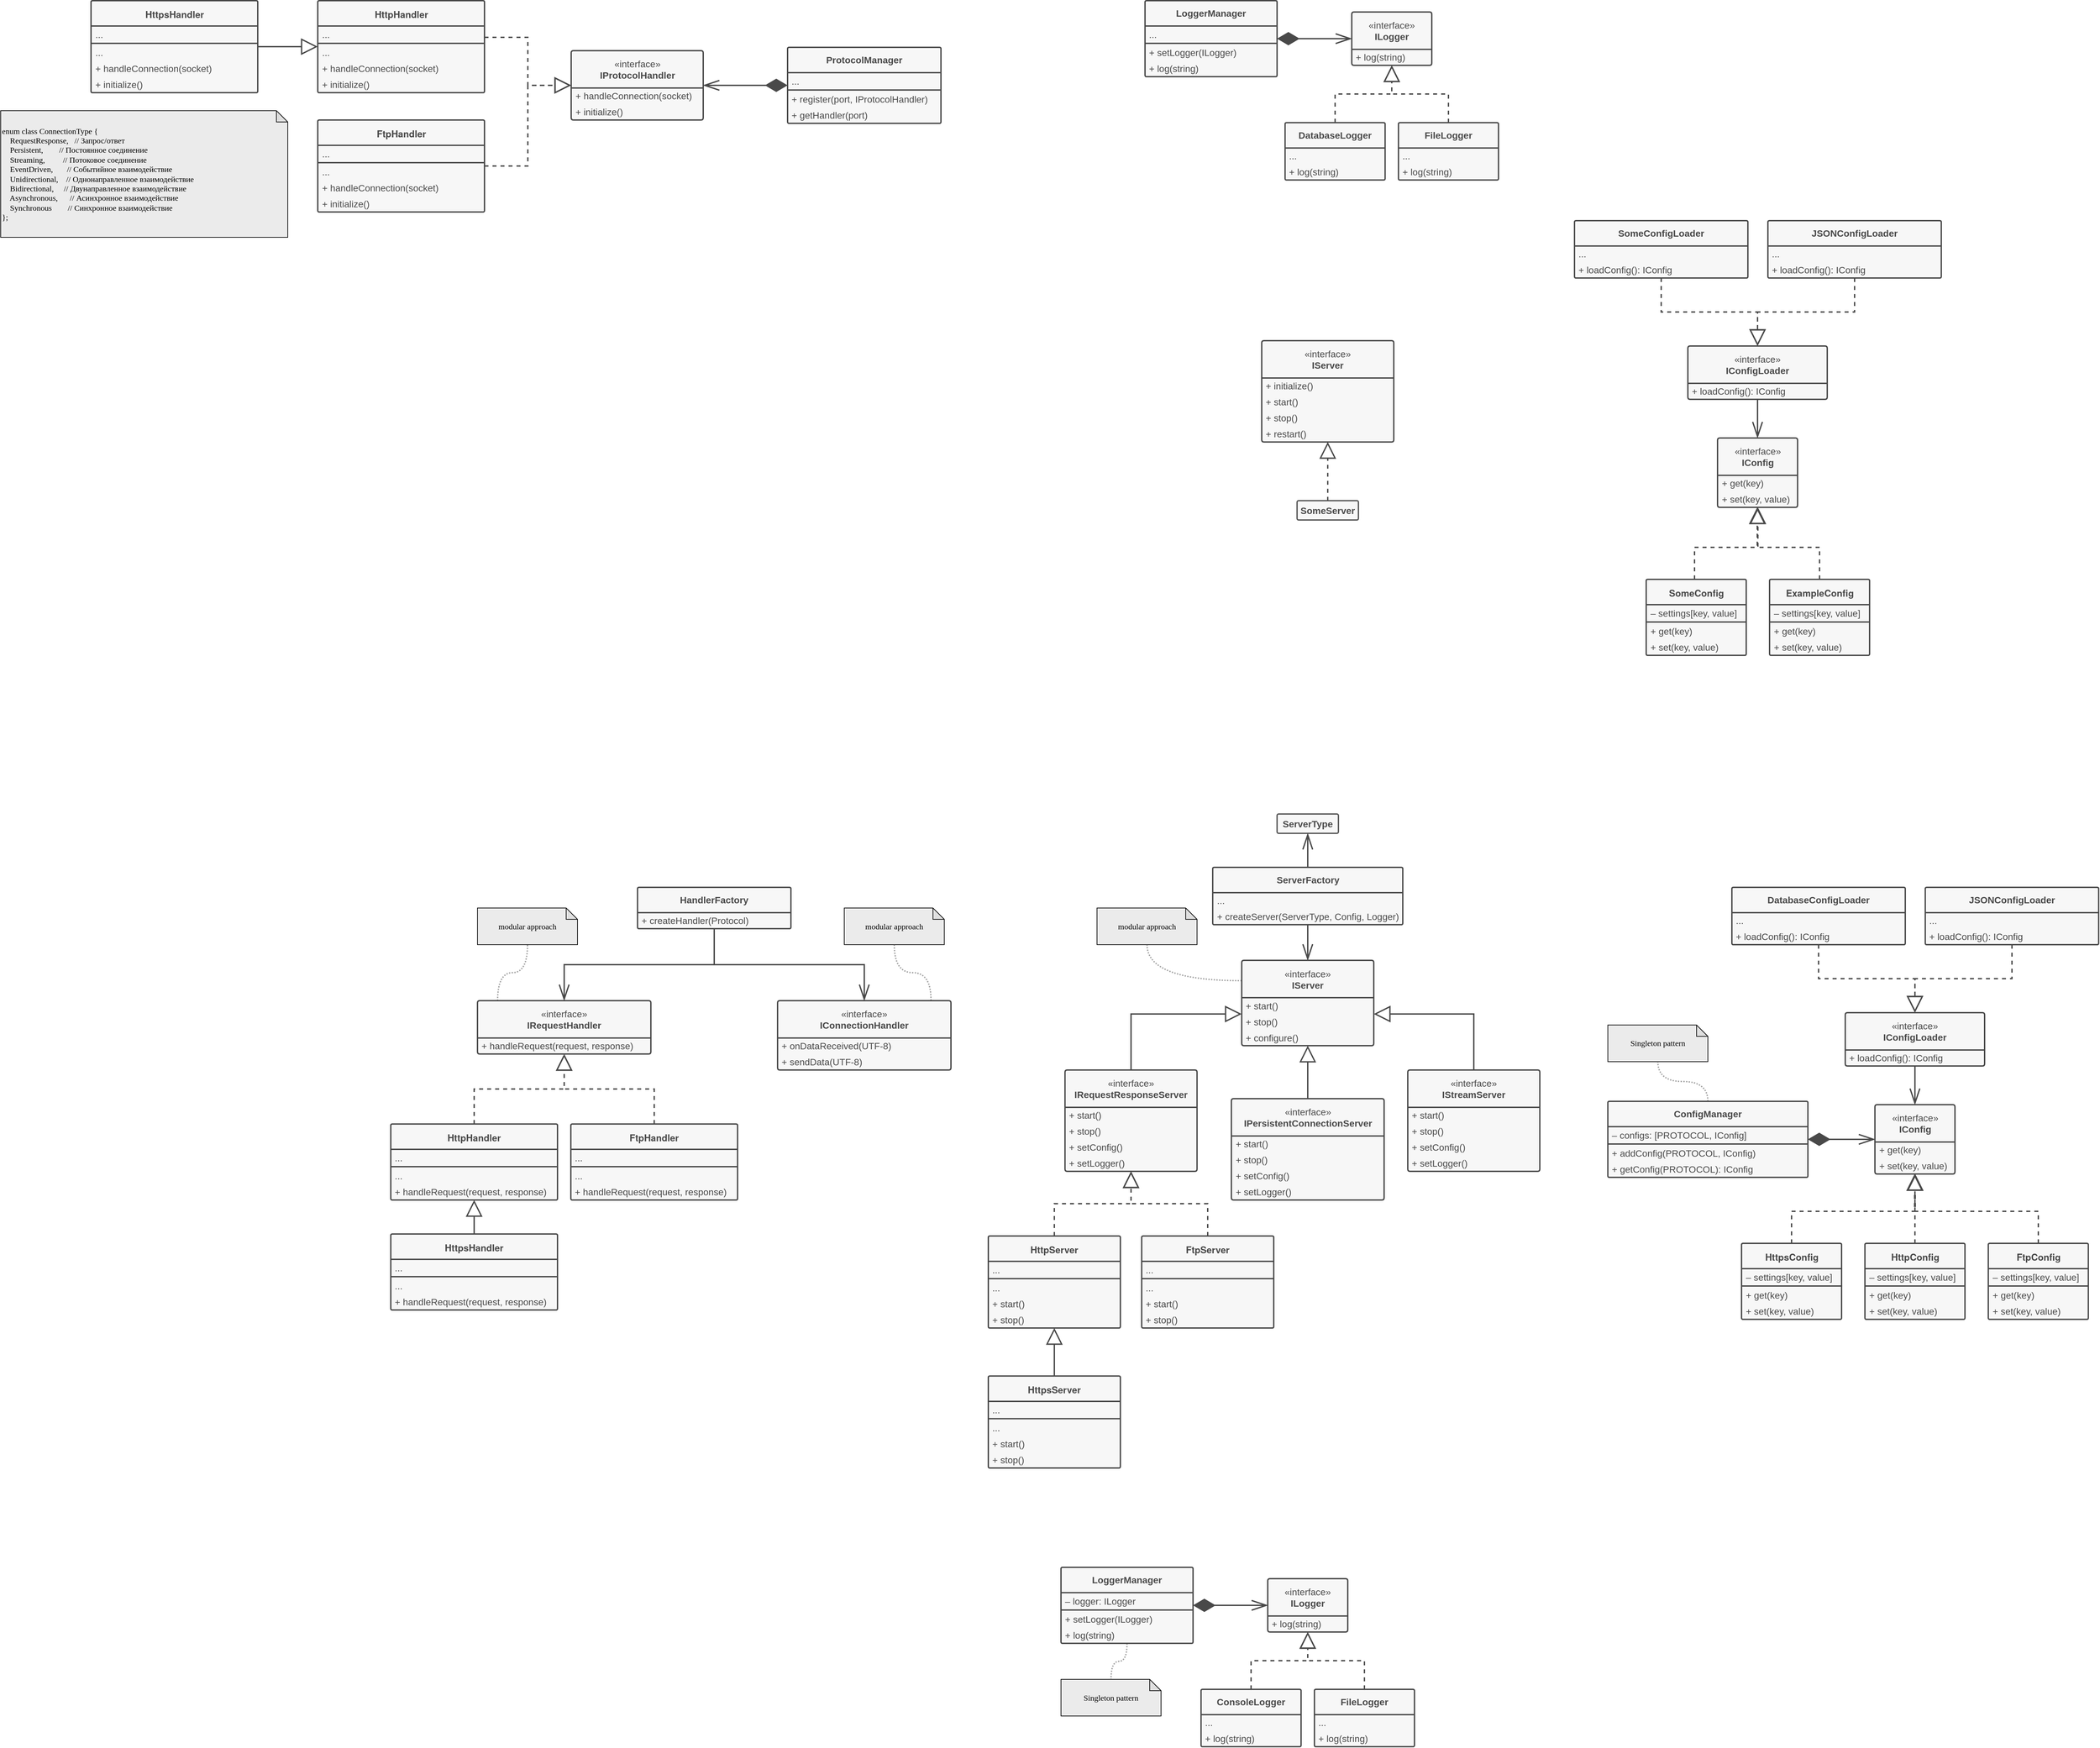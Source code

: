 <mxfile version="26.0.6">
  <diagram name="Page-1" id="3Pefcw6dfH3ZPr1876Di">
    <mxGraphModel dx="4137" dy="2325" grid="1" gridSize="10" guides="1" tooltips="1" connect="1" arrows="1" fold="1" page="1" pageScale="1" pageWidth="850" pageHeight="1100" math="0" shadow="0">
      <root>
        <mxCell id="0" />
        <mxCell id="1" parent="0" />
        <mxCell id="gkVYQajim7iOX2OJU5qC-1" value="&lt;font data-font-src=&quot;https://fonts.googleapis.com/css?family=Arial&quot; face=&quot;Arial&quot;&gt;&lt;font&gt;«i&lt;/font&gt;&lt;span&gt;nterface&lt;/span&gt;&lt;font&gt;»&lt;/font&gt;&lt;br&gt;&lt;b&gt;IRequestResponseServer&lt;/b&gt;&lt;/font&gt;" style="swimlane;fontStyle=0;childLayout=stackLayout;horizontal=1;startSize=56;fillColor=light-dark(#f7f7f7, #ededed);horizontalStack=0;resizeParent=1;resizeParentMax=0;resizeLast=0;collapsible=0;marginBottom=0;whiteSpace=wrap;html=1;strokeWidth=2;rounded=1;arcSize=2;absoluteArcSize=0;fontColor=light-dark(#494949, #ededed);strokeColor=light-dark(#494949, #ededed);verticalAlign=middle;fontSize=14;swimlaneFillColor=light-dark(#f7f7f7, #ededed);" parent="1" vertex="1">
          <mxGeometry x="166.0" y="524" width="198" height="152" as="geometry" />
        </mxCell>
        <mxCell id="gkVYQajim7iOX2OJU5qC-2" value="&lt;font face=&quot;Arial&quot; data-font-src=&quot;https://fonts.googleapis.com/css?family=Arial&quot;&gt;+ start()&lt;/font&gt;" style="text;strokeColor=none;fillColor=none;align=left;verticalAlign=middle;spacingLeft=4;spacingRight=4;overflow=hidden;rotatable=0;points=[[0,0.5],[1,0.5]];portConstraint=eastwest;whiteSpace=wrap;html=1;fontColor=light-dark(#494949, #ededed);fontSize=14;spacingTop=0;" parent="gkVYQajim7iOX2OJU5qC-1" vertex="1">
          <mxGeometry y="56" width="198" height="24" as="geometry" />
        </mxCell>
        <mxCell id="gkVYQajim7iOX2OJU5qC-3" value="&lt;span style=&quot;&quot;&gt;&lt;font face=&quot;Arial&quot;&gt;+ stop()&lt;/font&gt;&lt;/span&gt;" style="text;strokeColor=none;fillColor=none;align=left;verticalAlign=middle;spacingLeft=4;spacingRight=4;overflow=hidden;rotatable=0;points=[[0,0.5],[1,0.5]];portConstraint=eastwest;whiteSpace=wrap;html=1;fontSize=14;fontColor=light-dark(#494949, #ededed);spacingTop=0;spacingBottom=0;" parent="gkVYQajim7iOX2OJU5qC-1" vertex="1">
          <mxGeometry y="80" width="198" height="24" as="geometry" />
        </mxCell>
        <mxCell id="gkVYQajim7iOX2OJU5qC-389" value="&lt;span style=&quot;&quot;&gt;&lt;font face=&quot;Arial&quot;&gt;+ setConfig()&lt;/font&gt;&lt;/span&gt;" style="text;strokeColor=none;fillColor=none;align=left;verticalAlign=middle;spacingLeft=4;spacingRight=4;overflow=hidden;rotatable=0;points=[[0,0.5],[1,0.5]];portConstraint=eastwest;whiteSpace=wrap;html=1;fontSize=14;fontColor=light-dark(#494949, #ededed);spacingTop=0;spacingBottom=0;" parent="gkVYQajim7iOX2OJU5qC-1" vertex="1">
          <mxGeometry y="104" width="198" height="24" as="geometry" />
        </mxCell>
        <mxCell id="gkVYQajim7iOX2OJU5qC-390" value="&lt;span style=&quot;&quot;&gt;&lt;font face=&quot;Arial&quot;&gt;+ setLogger()&lt;/font&gt;&lt;/span&gt;" style="text;strokeColor=none;fillColor=none;align=left;verticalAlign=middle;spacingLeft=4;spacingRight=4;overflow=hidden;rotatable=0;points=[[0,0.5],[1,0.5]];portConstraint=eastwest;whiteSpace=wrap;html=1;fontSize=14;fontColor=light-dark(#494949, #ededed);spacingTop=0;spacingBottom=0;" parent="gkVYQajim7iOX2OJU5qC-1" vertex="1">
          <mxGeometry y="128" width="198" height="24" as="geometry" />
        </mxCell>
        <mxCell id="gkVYQajim7iOX2OJU5qC-4" value="&lt;p style=&quot;margin: 0px; font-variant-numeric: normal; font-variant-east-asian: normal; font-variant-alternates: normal; font-size-adjust: none; font-kerning: auto; font-optical-sizing: auto; font-feature-settings: normal; font-variation-settings: normal; font-variant-position: normal; font-variant-emoji: normal; font-stretch: normal; line-height: normal; font-family: &amp;quot;Helvetica Neue&amp;quot;; text-align: start;&quot; class=&quot;p1&quot;&gt;&lt;font style=&quot;font-size: 14px; color: light-dark(rgb(73, 73, 73), rgb(237, 237, 237));&quot;&gt;HttpServer&lt;/font&gt;&lt;/p&gt;" style="swimlane;fontStyle=1;align=center;verticalAlign=middle;childLayout=stackLayout;horizontal=1;startSize=38;horizontalStack=0;resizeParent=1;resizeParentMax=0;resizeLast=0;collapsible=0;marginBottom=0;whiteSpace=wrap;html=1;strokeWidth=2;strokeColor=light-dark(#494949, #ededed);rounded=1;arcSize=2;fontColor=light-dark(#494949, #ededed);fontFamily=Arial;fontSource=https%3A%2F%2Ffonts.googleapis.com%2Fcss%3Ffamily%3DArial;swimlaneFillColor=#F7F7F7;fillColor=#F7F7F7;" parent="1" vertex="1">
          <mxGeometry x="51.0" y="773.0" width="198" height="138" as="geometry" />
        </mxCell>
        <mxCell id="gkVYQajim7iOX2OJU5qC-5" value="&lt;font data-font-src=&quot;https://fonts.googleapis.com/css?family=Arial&quot; face=&quot;Arial&quot;&gt;...&lt;/font&gt;" style="text;strokeColor=none;fillColor=none;align=left;verticalAlign=middle;spacingLeft=4;spacingRight=4;overflow=hidden;rotatable=0;points=[[0,0.5],[1,0.5]];portConstraint=eastwest;whiteSpace=wrap;html=1;fontColor=light-dark(#494949, #ededed);fontSize=14;spacingTop=2;" parent="gkVYQajim7iOX2OJU5qC-4" vertex="1">
          <mxGeometry y="38" width="198" height="24" as="geometry" />
        </mxCell>
        <mxCell id="gkVYQajim7iOX2OJU5qC-7" value="" style="line;strokeWidth=2;fillColor=none;align=left;verticalAlign=middle;spacingTop=0;spacingLeft=3;spacingRight=3;rotatable=0;labelPosition=right;points=[];portConstraint=eastwest;strokeColor=inherit;spacingBottom=0;" parent="gkVYQajim7iOX2OJU5qC-4" vertex="1">
          <mxGeometry y="62" width="198" height="4" as="geometry" />
        </mxCell>
        <mxCell id="gkVYQajim7iOX2OJU5qC-12" value="&lt;span style=&quot;font-family: Arial;&quot;&gt;...&lt;/span&gt;" style="text;strokeColor=none;fillColor=none;align=left;verticalAlign=middle;spacingLeft=4;spacingRight=4;overflow=hidden;rotatable=0;points=[[0,0.5],[1,0.5]];portConstraint=eastwest;whiteSpace=wrap;html=1;fontColor=light-dark(#494949, #ededed);fontSize=14;spacingBottom=0;spacingTop=0;" parent="gkVYQajim7iOX2OJU5qC-4" vertex="1">
          <mxGeometry y="66" width="198" height="24" as="geometry" />
        </mxCell>
        <mxCell id="gkVYQajim7iOX2OJU5qC-8" value="&lt;span style=&quot;font-family: Arial;&quot;&gt;+ start()&lt;/span&gt;" style="text;strokeColor=none;fillColor=none;align=left;verticalAlign=middle;spacingLeft=4;spacingRight=4;overflow=hidden;rotatable=0;points=[[0,0.5],[1,0.5]];portConstraint=eastwest;whiteSpace=wrap;html=1;fontColor=light-dark(#494949, #ededed);fontSize=14;spacingBottom=0;spacingTop=0;" parent="gkVYQajim7iOX2OJU5qC-4" vertex="1">
          <mxGeometry y="90" width="198" height="24" as="geometry" />
        </mxCell>
        <mxCell id="gkVYQajim7iOX2OJU5qC-9" value="&lt;span style=&quot;font-family: Arial;&quot;&gt;+ stop()&lt;/span&gt;" style="text;strokeColor=none;fillColor=none;align=left;verticalAlign=middle;spacingLeft=4;spacingRight=4;overflow=hidden;rotatable=0;points=[[0,0.5],[1,0.5]];portConstraint=eastwest;whiteSpace=wrap;html=1;fontColor=light-dark(#494949, #ededed);fontSize=14;spacingBottom=0;spacingTop=0;" parent="gkVYQajim7iOX2OJU5qC-4" vertex="1">
          <mxGeometry y="114" width="198" height="24" as="geometry" />
        </mxCell>
        <mxCell id="gkVYQajim7iOX2OJU5qC-10" value="" style="endArrow=block;html=1;rounded=0;endFill=0;strokeWidth=2;endSize=20;startArrow=none;startFill=0;startSize=0;jumpSize=6;targetPerimeterSpacing=0;edgeStyle=orthogonalEdgeStyle;strokeColor=light-dark(#494949, #ededed);dashed=1;exitX=0.5;exitY=0;exitDx=0;exitDy=0;" parent="1" source="gkVYQajim7iOX2OJU5qC-4" target="gkVYQajim7iOX2OJU5qC-1" edge="1">
          <mxGeometry width="50" height="50" relative="1" as="geometry">
            <mxPoint x="50" y="683" as="sourcePoint" />
            <mxPoint x="181" y="683" as="targetPoint" />
          </mxGeometry>
        </mxCell>
        <mxCell id="gkVYQajim7iOX2OJU5qC-20" value="&lt;p style=&quot;margin: 0px; font-variant-numeric: normal; font-variant-east-asian: normal; font-variant-alternates: normal; font-size-adjust: none; font-kerning: auto; font-optical-sizing: auto; font-feature-settings: normal; font-variation-settings: normal; font-variant-position: normal; font-variant-emoji: normal; font-stretch: normal; line-height: normal; font-family: &amp;quot;Helvetica Neue&amp;quot;; text-align: start;&quot; class=&quot;p1&quot;&gt;&lt;font style=&quot;font-size: 14px; color: light-dark(rgb(73, 73, 73), rgb(237, 237, 237));&quot;&gt;HttpsServer&lt;/font&gt;&lt;/p&gt;" style="swimlane;fontStyle=1;align=center;verticalAlign=middle;childLayout=stackLayout;horizontal=1;startSize=38;horizontalStack=0;resizeParent=1;resizeParentMax=0;resizeLast=0;collapsible=0;marginBottom=0;whiteSpace=wrap;html=1;strokeWidth=2;strokeColor=light-dark(#494949, #ededed);rounded=1;arcSize=2;fontColor=light-dark(#494949, #ededed);fontFamily=Arial;fontSource=https%3A%2F%2Ffonts.googleapis.com%2Fcss%3Ffamily%3DArial;swimlaneFillColor=#F7F7F7;fillColor=#F7F7F7;" parent="1" vertex="1">
          <mxGeometry x="51.0" y="983.0" width="198" height="138" as="geometry" />
        </mxCell>
        <mxCell id="gkVYQajim7iOX2OJU5qC-21" value="&lt;font data-font-src=&quot;https://fonts.googleapis.com/css?family=Arial&quot; face=&quot;Arial&quot;&gt;...&lt;/font&gt;" style="text;strokeColor=none;fillColor=none;align=left;verticalAlign=middle;spacingLeft=4;spacingRight=4;overflow=hidden;rotatable=0;points=[[0,0.5],[1,0.5]];portConstraint=eastwest;whiteSpace=wrap;html=1;fontColor=light-dark(#494949, #ededed);fontSize=14;spacingTop=2;" parent="gkVYQajim7iOX2OJU5qC-20" vertex="1">
          <mxGeometry y="38" width="198" height="24" as="geometry" />
        </mxCell>
        <mxCell id="gkVYQajim7iOX2OJU5qC-22" value="" style="line;strokeWidth=2;fillColor=none;align=left;verticalAlign=middle;spacingTop=0;spacingLeft=3;spacingRight=3;rotatable=0;labelPosition=right;points=[];portConstraint=eastwest;strokeColor=inherit;spacingBottom=0;" parent="gkVYQajim7iOX2OJU5qC-20" vertex="1">
          <mxGeometry y="62" width="198" height="4" as="geometry" />
        </mxCell>
        <mxCell id="gkVYQajim7iOX2OJU5qC-23" value="&lt;span style=&quot;font-family: Arial;&quot;&gt;...&lt;/span&gt;" style="text;strokeColor=none;fillColor=none;align=left;verticalAlign=middle;spacingLeft=4;spacingRight=4;overflow=hidden;rotatable=0;points=[[0,0.5],[1,0.5]];portConstraint=eastwest;whiteSpace=wrap;html=1;fontColor=light-dark(#494949, #ededed);fontSize=14;spacingBottom=0;spacingTop=0;" parent="gkVYQajim7iOX2OJU5qC-20" vertex="1">
          <mxGeometry y="66" width="198" height="24" as="geometry" />
        </mxCell>
        <mxCell id="gkVYQajim7iOX2OJU5qC-24" value="&lt;span style=&quot;font-family: Arial;&quot;&gt;+ start()&lt;/span&gt;" style="text;strokeColor=none;fillColor=none;align=left;verticalAlign=middle;spacingLeft=4;spacingRight=4;overflow=hidden;rotatable=0;points=[[0,0.5],[1,0.5]];portConstraint=eastwest;whiteSpace=wrap;html=1;fontColor=light-dark(#494949, #ededed);fontSize=14;spacingBottom=0;spacingTop=0;" parent="gkVYQajim7iOX2OJU5qC-20" vertex="1">
          <mxGeometry y="90" width="198" height="24" as="geometry" />
        </mxCell>
        <mxCell id="gkVYQajim7iOX2OJU5qC-25" value="&lt;span style=&quot;font-family: Arial;&quot;&gt;+ stop()&lt;/span&gt;" style="text;strokeColor=none;fillColor=none;align=left;verticalAlign=middle;spacingLeft=4;spacingRight=4;overflow=hidden;rotatable=0;points=[[0,0.5],[1,0.5]];portConstraint=eastwest;whiteSpace=wrap;html=1;fontColor=light-dark(#494949, #ededed);fontSize=14;spacingBottom=0;spacingTop=0;" parent="gkVYQajim7iOX2OJU5qC-20" vertex="1">
          <mxGeometry y="114" width="198" height="24" as="geometry" />
        </mxCell>
        <mxCell id="gkVYQajim7iOX2OJU5qC-26" value="" style="endArrow=block;html=1;rounded=0;endFill=0;strokeWidth=2;endSize=20;startArrow=none;startFill=0;startSize=0;exitX=0.5;exitY=0;exitDx=0;exitDy=0;jumpSize=6;targetPerimeterSpacing=0;edgeStyle=orthogonalEdgeStyle;strokeColor=light-dark(#494949, #ededed);" parent="1" source="gkVYQajim7iOX2OJU5qC-20" target="gkVYQajim7iOX2OJU5qC-4" edge="1">
          <mxGeometry width="50" height="50" relative="1" as="geometry">
            <mxPoint x="-119" y="903" as="sourcePoint" />
            <mxPoint x="12" y="903" as="targetPoint" />
          </mxGeometry>
        </mxCell>
        <mxCell id="gkVYQajim7iOX2OJU5qC-63" value="&lt;font data-font-src=&quot;https://fonts.googleapis.com/css?family=Arial&quot; face=&quot;Arial&quot;&gt;&lt;font&gt;«i&lt;/font&gt;&lt;span&gt;nterface&lt;/span&gt;&lt;font&gt;»&lt;/font&gt;&lt;br&gt;&lt;b&gt;&lt;font&gt;ILogger&lt;/font&gt;&lt;/b&gt;&lt;/font&gt;" style="swimlane;fontStyle=0;childLayout=stackLayout;horizontal=1;startSize=56;fillColor=light-dark(#f7f7f7, #ededed);horizontalStack=0;resizeParent=1;resizeParentMax=0;resizeLast=0;collapsible=0;marginBottom=0;whiteSpace=wrap;html=1;strokeWidth=2;rounded=1;arcSize=2;absoluteArcSize=0;fontColor=light-dark(#494949, #ededed);strokeColor=light-dark(#494949, #ededed);verticalAlign=middle;fontSize=14;swimlaneFillColor=light-dark(#f7f7f7, #ededed);" parent="1" vertex="1">
          <mxGeometry x="470" y="1287" width="120" height="80" as="geometry" />
        </mxCell>
        <mxCell id="gkVYQajim7iOX2OJU5qC-65" value="&lt;span style=&quot;font-family: Arial;&quot;&gt;+ log(string)&lt;/span&gt;" style="text;strokeColor=none;fillColor=none;align=left;verticalAlign=middle;spacingLeft=4;spacingRight=4;overflow=hidden;rotatable=0;points=[[0,0.5],[1,0.5]];portConstraint=eastwest;whiteSpace=wrap;html=1;fontSize=14;fontColor=light-dark(#494949, #ededed);spacingTop=0;spacingBottom=0;" parent="gkVYQajim7iOX2OJU5qC-63" vertex="1">
          <mxGeometry y="56" width="120" height="24" as="geometry" />
        </mxCell>
        <mxCell id="gkVYQajim7iOX2OJU5qC-72" value="" style="endArrow=block;html=1;rounded=0;endFill=0;strokeWidth=2;endSize=20;startArrow=none;startFill=0;startSize=0;jumpSize=6;targetPerimeterSpacing=0;edgeStyle=orthogonalEdgeStyle;strokeColor=light-dark(#494949, #ededed);dashed=1;" parent="1" source="gkVYQajim7iOX2OJU5qC-94" target="gkVYQajim7iOX2OJU5qC-63" edge="1">
          <mxGeometry width="50" height="50" relative="1" as="geometry">
            <mxPoint x="440" y="1453" as="sourcePoint" />
            <mxPoint x="501" y="1423" as="targetPoint" />
          </mxGeometry>
        </mxCell>
        <mxCell id="gkVYQajim7iOX2OJU5qC-86" value="" style="endArrow=block;html=1;rounded=0;endFill=0;strokeWidth=2;endSize=20;startArrow=none;startFill=0;startSize=0;jumpSize=6;targetPerimeterSpacing=0;edgeStyle=orthogonalEdgeStyle;strokeColor=light-dark(#494949, #ededed);dashed=1;" parent="1" source="gkVYQajim7iOX2OJU5qC-97" target="gkVYQajim7iOX2OJU5qC-63" edge="1">
          <mxGeometry width="50" height="50" relative="1" as="geometry">
            <mxPoint x="620.043" y="1453" as="sourcePoint" />
            <mxPoint x="450" y="1397" as="targetPoint" />
          </mxGeometry>
        </mxCell>
        <mxCell id="gkVYQajim7iOX2OJU5qC-87" value="&lt;span style=&quot;font-size: 14px;&quot;&gt;LoggerManager&lt;/span&gt;" style="swimlane;fontStyle=1;align=center;verticalAlign=middle;childLayout=stackLayout;horizontal=1;startSize=38;horizontalStack=0;resizeParent=1;resizeParentMax=0;resizeLast=0;collapsible=0;marginBottom=0;whiteSpace=wrap;html=1;strokeWidth=2;strokeColor=light-dark(#494949, #ededed);rounded=1;arcSize=2;fontColor=light-dark(#494949, #ededed);fontFamily=Arial;fontSource=https%3A%2F%2Ffonts.googleapis.com%2Fcss%3Ffamily%3DArial;swimlaneFillColor=#F7F7F7;fillColor=#F7F7F7;" parent="1" vertex="1">
          <mxGeometry x="160.0" y="1270.0" width="198" height="114" as="geometry" />
        </mxCell>
        <mxCell id="gkVYQajim7iOX2OJU5qC-88" value="&lt;span style=&quot;font-family: Arial;&quot;&gt;–&amp;nbsp;logger: ILogger&lt;/span&gt;" style="text;strokeColor=none;fillColor=none;align=left;verticalAlign=middle;spacingLeft=4;spacingRight=4;overflow=hidden;rotatable=0;points=[[0,0.5],[1,0.5]];portConstraint=eastwest;whiteSpace=wrap;html=1;fontColor=light-dark(#494949, #ededed);fontSize=14;spacingTop=2;" parent="gkVYQajim7iOX2OJU5qC-87" vertex="1">
          <mxGeometry y="38" width="198" height="24" as="geometry" />
        </mxCell>
        <mxCell id="gkVYQajim7iOX2OJU5qC-89" value="" style="line;strokeWidth=2;fillColor=none;align=left;verticalAlign=middle;spacingTop=0;spacingLeft=3;spacingRight=3;rotatable=0;labelPosition=right;points=[];portConstraint=eastwest;strokeColor=inherit;spacingBottom=0;" parent="gkVYQajim7iOX2OJU5qC-87" vertex="1">
          <mxGeometry y="62" width="198" height="4" as="geometry" />
        </mxCell>
        <mxCell id="gkVYQajim7iOX2OJU5qC-91" value="&lt;font face=&quot;Arial&quot;&gt;+ setLogger(ILogger)&lt;/font&gt;" style="text;strokeColor=none;fillColor=none;align=left;verticalAlign=middle;spacingLeft=4;spacingRight=4;overflow=hidden;rotatable=0;points=[[0,0.5],[1,0.5]];portConstraint=eastwest;whiteSpace=wrap;html=1;fontColor=light-dark(#494949, #ededed);fontSize=14;spacingBottom=0;spacingTop=0;" parent="gkVYQajim7iOX2OJU5qC-87" vertex="1">
          <mxGeometry y="66" width="198" height="24" as="geometry" />
        </mxCell>
        <mxCell id="gkVYQajim7iOX2OJU5qC-93" value="&lt;font face=&quot;Arial&quot;&gt;+ log(string)&lt;/font&gt;" style="text;strokeColor=none;fillColor=none;align=left;verticalAlign=middle;spacingLeft=4;spacingRight=4;overflow=hidden;rotatable=0;points=[[0,0.5],[1,0.5]];portConstraint=eastwest;whiteSpace=wrap;html=1;fontColor=light-dark(#494949, #ededed);fontSize=14;spacingBottom=0;spacingTop=0;" parent="gkVYQajim7iOX2OJU5qC-87" vertex="1">
          <mxGeometry y="90" width="198" height="24" as="geometry" />
        </mxCell>
        <mxCell id="gkVYQajim7iOX2OJU5qC-92" value="" style="endArrow=openThin;html=1;rounded=0;endFill=0;strokeWidth=2;endSize=20;startArrow=diamondThin;startFill=1;startSize=28;jumpSize=6;targetPerimeterSpacing=0;edgeStyle=orthogonalEdgeStyle;curved=0;strokeColor=light-dark(#494949, #ededed);" parent="1" source="gkVYQajim7iOX2OJU5qC-87" target="gkVYQajim7iOX2OJU5qC-63" edge="1">
          <mxGeometry width="50" height="50" relative="1" as="geometry">
            <mxPoint x="640.0" y="1183" as="sourcePoint" />
            <mxPoint x="771.0" y="1183" as="targetPoint" />
          </mxGeometry>
        </mxCell>
        <mxCell id="gkVYQajim7iOX2OJU5qC-94" value="&lt;font style=&quot;font-size: 14px;&quot;&gt;ConsoleLogger&lt;/font&gt;" style="swimlane;fontStyle=1;align=center;verticalAlign=middle;childLayout=stackLayout;horizontal=1;startSize=38;horizontalStack=0;resizeParent=1;resizeParentMax=0;resizeLast=0;collapsible=0;marginBottom=0;whiteSpace=wrap;html=1;strokeWidth=2;strokeColor=light-dark(#494949, #ededed);rounded=1;arcSize=2;fontColor=light-dark(#494949, #ededed);fontFamily=Arial;fontSource=https%3A%2F%2Ffonts.googleapis.com%2Fcss%3Ffamily%3DArial;swimlaneFillColor=#F7F7F7;fillColor=#F7F7F7;" parent="1" vertex="1">
          <mxGeometry x="370" y="1453" width="150" height="86" as="geometry" />
        </mxCell>
        <mxCell id="gkVYQajim7iOX2OJU5qC-107" value="&lt;span style=&quot;font-family: Arial;&quot;&gt;...&lt;/span&gt;" style="text;strokeColor=none;fillColor=none;align=left;verticalAlign=middle;spacingLeft=4;spacingRight=4;overflow=hidden;rotatable=0;points=[[0,0.5],[1,0.5]];portConstraint=eastwest;whiteSpace=wrap;html=1;fontColor=light-dark(#494949, #ededed);fontSize=14;spacingBottom=0;spacingTop=0;" parent="gkVYQajim7iOX2OJU5qC-94" vertex="1">
          <mxGeometry y="38" width="150" height="24" as="geometry" />
        </mxCell>
        <mxCell id="gkVYQajim7iOX2OJU5qC-99" value="&lt;span style=&quot;font-family: Arial;&quot;&gt;+ log(string)&lt;/span&gt;" style="text;strokeColor=none;fillColor=none;align=left;verticalAlign=middle;spacingLeft=4;spacingRight=4;overflow=hidden;rotatable=0;points=[[0,0.5],[1,0.5]];portConstraint=eastwest;whiteSpace=wrap;html=1;fontColor=light-dark(#494949, #ededed);fontSize=14;spacingBottom=0;spacingTop=0;" parent="gkVYQajim7iOX2OJU5qC-94" vertex="1">
          <mxGeometry y="62" width="150" height="24" as="geometry" />
        </mxCell>
        <mxCell id="gkVYQajim7iOX2OJU5qC-97" value="&lt;font style=&quot;font-size: 14px;&quot;&gt;FileLogger&lt;/font&gt;" style="swimlane;fontStyle=1;align=center;verticalAlign=middle;childLayout=stackLayout;horizontal=1;startSize=38;horizontalStack=0;resizeParent=1;resizeParentMax=0;resizeLast=0;collapsible=0;marginBottom=0;whiteSpace=wrap;html=1;strokeWidth=2;strokeColor=light-dark(#494949, #ededed);rounded=1;arcSize=2;fontColor=light-dark(#494949, #ededed);fontFamily=Arial;fontSource=https%3A%2F%2Ffonts.googleapis.com%2Fcss%3Ffamily%3DArial;swimlaneFillColor=#F7F7F7;fillColor=#F7F7F7;" parent="1" vertex="1">
          <mxGeometry x="540" y="1453" width="150" height="86" as="geometry" />
        </mxCell>
        <mxCell id="gkVYQajim7iOX2OJU5qC-98" value="&lt;span style=&quot;font-family: Arial;&quot;&gt;...&lt;/span&gt;" style="text;strokeColor=none;fillColor=none;align=left;verticalAlign=middle;spacingLeft=4;spacingRight=4;overflow=hidden;rotatable=0;points=[[0,0.5],[1,0.5]];portConstraint=eastwest;whiteSpace=wrap;html=1;fontColor=light-dark(#494949, #ededed);fontSize=14;spacingBottom=0;spacingTop=0;" parent="gkVYQajim7iOX2OJU5qC-97" vertex="1">
          <mxGeometry y="38" width="150" height="24" as="geometry" />
        </mxCell>
        <mxCell id="gkVYQajim7iOX2OJU5qC-100" value="&lt;span style=&quot;font-family: Arial;&quot;&gt;+ log(string)&lt;/span&gt;" style="text;strokeColor=none;fillColor=none;align=left;verticalAlign=middle;spacingLeft=4;spacingRight=4;overflow=hidden;rotatable=0;points=[[0,0.5],[1,0.5]];portConstraint=eastwest;whiteSpace=wrap;html=1;fontColor=light-dark(#494949, #ededed);fontSize=14;spacingBottom=0;spacingTop=0;" parent="gkVYQajim7iOX2OJU5qC-97" vertex="1">
          <mxGeometry y="62" width="150" height="24" as="geometry" />
        </mxCell>
        <mxCell id="gkVYQajim7iOX2OJU5qC-101" value="&lt;font face=&quot;Roboto Mono&quot; data-font-src=&quot;https://fonts.googleapis.com/css?family=Roboto+Mono&quot;&gt;Singleton pattern&lt;/font&gt;" style="shape=note;whiteSpace=wrap;html=1;backgroundOutline=1;darkOpacity=0.05;size=17;fillColor=light-dark(#ebebeb, #ededed);align=center;" parent="1" vertex="1">
          <mxGeometry x="160" y="1438" width="150" height="55" as="geometry" />
        </mxCell>
        <mxCell id="gkVYQajim7iOX2OJU5qC-102" value="" style="endArrow=none;html=1;rounded=0;endFill=0;strokeWidth=2;endSize=0;startArrow=none;startFill=0;startSize=0;jumpSize=6;targetPerimeterSpacing=0;edgeStyle=orthogonalEdgeStyle;strokeColor=light-dark(#494949, #ededed);dashed=1;entryX=0.5;entryY=0;entryDx=0;entryDy=0;entryPerimeter=0;opacity=50;dashPattern=1 1;fontSize=12;curved=1;" parent="1" source="gkVYQajim7iOX2OJU5qC-87" target="gkVYQajim7iOX2OJU5qC-101" edge="1">
          <mxGeometry width="50" height="50" relative="1" as="geometry">
            <mxPoint x="285" y="1453" as="sourcePoint" />
            <mxPoint x="398" y="1449" as="targetPoint" />
          </mxGeometry>
        </mxCell>
        <mxCell id="gkVYQajim7iOX2OJU5qC-108" value="&lt;p style=&quot;margin: 0px; font-variant-numeric: normal; font-variant-east-asian: normal; font-variant-alternates: normal; font-size-adjust: none; font-kerning: auto; font-optical-sizing: auto; font-feature-settings: normal; font-variation-settings: normal; font-variant-position: normal; font-variant-emoji: normal; font-stretch: normal; line-height: normal; font-family: &amp;quot;Helvetica Neue&amp;quot;; text-align: start;&quot; class=&quot;p1&quot;&gt;&lt;font style=&quot;font-size: 14px; color: light-dark(rgb(73, 73, 73), rgb(237, 237, 237));&quot;&gt;FtpServer&lt;/font&gt;&lt;/p&gt;" style="swimlane;fontStyle=1;align=center;verticalAlign=middle;childLayout=stackLayout;horizontal=1;startSize=38;horizontalStack=0;resizeParent=1;resizeParentMax=0;resizeLast=0;collapsible=0;marginBottom=0;whiteSpace=wrap;html=1;strokeWidth=2;strokeColor=light-dark(#494949, #ededed);rounded=1;arcSize=2;fontColor=light-dark(#494949, #ededed);fontFamily=Arial;fontSource=https%3A%2F%2Ffonts.googleapis.com%2Fcss%3Ffamily%3DArial;swimlaneFillColor=#F7F7F7;fillColor=#F7F7F7;" parent="1" vertex="1">
          <mxGeometry x="281.0" y="773.0" width="198" height="138" as="geometry" />
        </mxCell>
        <mxCell id="gkVYQajim7iOX2OJU5qC-109" value="&lt;font data-font-src=&quot;https://fonts.googleapis.com/css?family=Arial&quot; face=&quot;Arial&quot;&gt;...&lt;/font&gt;" style="text;strokeColor=none;fillColor=none;align=left;verticalAlign=middle;spacingLeft=4;spacingRight=4;overflow=hidden;rotatable=0;points=[[0,0.5],[1,0.5]];portConstraint=eastwest;whiteSpace=wrap;html=1;fontColor=light-dark(#494949, #ededed);fontSize=14;spacingTop=2;" parent="gkVYQajim7iOX2OJU5qC-108" vertex="1">
          <mxGeometry y="38" width="198" height="24" as="geometry" />
        </mxCell>
        <mxCell id="gkVYQajim7iOX2OJU5qC-110" value="" style="line;strokeWidth=2;fillColor=none;align=left;verticalAlign=middle;spacingTop=0;spacingLeft=3;spacingRight=3;rotatable=0;labelPosition=right;points=[];portConstraint=eastwest;strokeColor=inherit;spacingBottom=0;" parent="gkVYQajim7iOX2OJU5qC-108" vertex="1">
          <mxGeometry y="62" width="198" height="4" as="geometry" />
        </mxCell>
        <mxCell id="gkVYQajim7iOX2OJU5qC-111" value="&lt;span style=&quot;font-family: Arial;&quot;&gt;...&lt;/span&gt;" style="text;strokeColor=none;fillColor=none;align=left;verticalAlign=middle;spacingLeft=4;spacingRight=4;overflow=hidden;rotatable=0;points=[[0,0.5],[1,0.5]];portConstraint=eastwest;whiteSpace=wrap;html=1;fontColor=light-dark(#494949, #ededed);fontSize=14;spacingBottom=0;spacingTop=0;" parent="gkVYQajim7iOX2OJU5qC-108" vertex="1">
          <mxGeometry y="66" width="198" height="24" as="geometry" />
        </mxCell>
        <mxCell id="gkVYQajim7iOX2OJU5qC-112" value="&lt;span style=&quot;font-family: Arial;&quot;&gt;+ start()&lt;/span&gt;" style="text;strokeColor=none;fillColor=none;align=left;verticalAlign=middle;spacingLeft=4;spacingRight=4;overflow=hidden;rotatable=0;points=[[0,0.5],[1,0.5]];portConstraint=eastwest;whiteSpace=wrap;html=1;fontColor=light-dark(#494949, #ededed);fontSize=14;spacingBottom=0;spacingTop=0;" parent="gkVYQajim7iOX2OJU5qC-108" vertex="1">
          <mxGeometry y="90" width="198" height="24" as="geometry" />
        </mxCell>
        <mxCell id="gkVYQajim7iOX2OJU5qC-113" value="&lt;span style=&quot;font-family: Arial;&quot;&gt;+ stop()&lt;/span&gt;" style="text;strokeColor=none;fillColor=none;align=left;verticalAlign=middle;spacingLeft=4;spacingRight=4;overflow=hidden;rotatable=0;points=[[0,0.5],[1,0.5]];portConstraint=eastwest;whiteSpace=wrap;html=1;fontColor=light-dark(#494949, #ededed);fontSize=14;spacingBottom=0;spacingTop=0;" parent="gkVYQajim7iOX2OJU5qC-108" vertex="1">
          <mxGeometry y="114" width="198" height="24" as="geometry" />
        </mxCell>
        <mxCell id="gkVYQajim7iOX2OJU5qC-114" value="" style="endArrow=block;html=1;rounded=0;endFill=0;strokeWidth=2;endSize=20;startArrow=none;startFill=0;startSize=0;jumpSize=6;targetPerimeterSpacing=0;edgeStyle=orthogonalEdgeStyle;strokeColor=light-dark(#494949, #ededed);dashed=1;" parent="1" source="gkVYQajim7iOX2OJU5qC-108" target="gkVYQajim7iOX2OJU5qC-1" edge="1">
          <mxGeometry width="50" height="50" relative="1" as="geometry">
            <mxPoint x="159" y="733" as="sourcePoint" />
            <mxPoint x="159" y="667" as="targetPoint" />
          </mxGeometry>
        </mxCell>
        <mxCell id="gkVYQajim7iOX2OJU5qC-116" value="&lt;font data-font-src=&quot;https://fonts.googleapis.com/css?family=Arial&quot; face=&quot;Arial&quot;&gt;&lt;font&gt;«i&lt;/font&gt;&lt;span&gt;nterface&lt;/span&gt;&lt;font&gt;»&lt;/font&gt;&lt;br&gt;&lt;b&gt;IRequestHandler&lt;/b&gt;&lt;/font&gt;" style="swimlane;fontStyle=0;childLayout=stackLayout;horizontal=1;startSize=56;fillColor=light-dark(#f7f7f7, #ededed);horizontalStack=0;resizeParent=1;resizeParentMax=0;resizeLast=0;collapsible=0;marginBottom=0;whiteSpace=wrap;html=1;strokeWidth=2;rounded=1;arcSize=2;absoluteArcSize=0;fontColor=light-dark(#494949, #ededed);strokeColor=light-dark(#494949, #ededed);verticalAlign=middle;fontSize=14;swimlaneFillColor=light-dark(#f7f7f7, #ededed);" parent="1" vertex="1">
          <mxGeometry x="-715" y="420" width="260" height="80" as="geometry" />
        </mxCell>
        <mxCell id="gkVYQajim7iOX2OJU5qC-117" value="&lt;font face=&quot;Arial&quot; data-font-src=&quot;https://fonts.googleapis.com/css?family=Arial&quot;&gt;+ handleRequest(request, response)&lt;/font&gt;" style="text;strokeColor=none;fillColor=none;align=left;verticalAlign=middle;spacingLeft=4;spacingRight=4;overflow=hidden;rotatable=0;points=[[0,0.5],[1,0.5]];portConstraint=eastwest;whiteSpace=wrap;html=1;fontColor=light-dark(#494949, #ededed);fontSize=14;spacingTop=0;" parent="gkVYQajim7iOX2OJU5qC-116" vertex="1">
          <mxGeometry y="56" width="260" height="24" as="geometry" />
        </mxCell>
        <mxCell id="gkVYQajim7iOX2OJU5qC-119" value="&lt;p style=&quot;margin: 0px; font-variant-numeric: normal; font-variant-east-asian: normal; font-variant-alternates: normal; font-size-adjust: none; font-kerning: auto; font-optical-sizing: auto; font-feature-settings: normal; font-variation-settings: normal; font-variant-position: normal; font-variant-emoji: normal; font-stretch: normal; line-height: normal; font-family: &amp;quot;Helvetica Neue&amp;quot;; text-align: start;&quot; class=&quot;p1&quot;&gt;&lt;font style=&quot;font-size: 14px; color: light-dark(rgb(73, 73, 73), rgb(237, 237, 237));&quot;&gt;HttpHandler&lt;/font&gt;&lt;/p&gt;" style="swimlane;fontStyle=1;align=center;verticalAlign=middle;childLayout=stackLayout;horizontal=1;startSize=38;horizontalStack=0;resizeParent=1;resizeParentMax=0;resizeLast=0;collapsible=0;marginBottom=0;whiteSpace=wrap;html=1;strokeWidth=2;strokeColor=light-dark(#494949, #ededed);rounded=1;arcSize=2;fontColor=light-dark(#494949, #ededed);fontFamily=Arial;fontSource=https%3A%2F%2Ffonts.googleapis.com%2Fcss%3Ffamily%3DArial;swimlaneFillColor=#F7F7F7;fillColor=#F7F7F7;" parent="1" vertex="1">
          <mxGeometry x="-845" y="605" width="250" height="114" as="geometry" />
        </mxCell>
        <mxCell id="gkVYQajim7iOX2OJU5qC-120" value="&lt;font data-font-src=&quot;https://fonts.googleapis.com/css?family=Arial&quot; face=&quot;Arial&quot;&gt;...&lt;/font&gt;" style="text;strokeColor=none;fillColor=none;align=left;verticalAlign=middle;spacingLeft=4;spacingRight=4;overflow=hidden;rotatable=0;points=[[0,0.5],[1,0.5]];portConstraint=eastwest;whiteSpace=wrap;html=1;fontColor=light-dark(#494949, #ededed);fontSize=14;spacingTop=2;" parent="gkVYQajim7iOX2OJU5qC-119" vertex="1">
          <mxGeometry y="38" width="250" height="24" as="geometry" />
        </mxCell>
        <mxCell id="gkVYQajim7iOX2OJU5qC-121" value="" style="line;strokeWidth=2;fillColor=none;align=left;verticalAlign=middle;spacingTop=0;spacingLeft=3;spacingRight=3;rotatable=0;labelPosition=right;points=[];portConstraint=eastwest;strokeColor=inherit;spacingBottom=0;" parent="gkVYQajim7iOX2OJU5qC-119" vertex="1">
          <mxGeometry y="62" width="250" height="4" as="geometry" />
        </mxCell>
        <mxCell id="gkVYQajim7iOX2OJU5qC-122" value="&lt;span style=&quot;font-family: Arial;&quot;&gt;...&lt;/span&gt;" style="text;strokeColor=none;fillColor=none;align=left;verticalAlign=middle;spacingLeft=4;spacingRight=4;overflow=hidden;rotatable=0;points=[[0,0.5],[1,0.5]];portConstraint=eastwest;whiteSpace=wrap;html=1;fontColor=light-dark(#494949, #ededed);fontSize=14;spacingBottom=0;spacingTop=0;" parent="gkVYQajim7iOX2OJU5qC-119" vertex="1">
          <mxGeometry y="66" width="250" height="24" as="geometry" />
        </mxCell>
        <mxCell id="gkVYQajim7iOX2OJU5qC-123" value="&lt;span style=&quot;font-family: Arial;&quot;&gt;+ handleRequest(request, response)&lt;/span&gt;" style="text;strokeColor=none;fillColor=none;align=left;verticalAlign=middle;spacingLeft=4;spacingRight=4;overflow=hidden;rotatable=0;points=[[0,0.5],[1,0.5]];portConstraint=eastwest;whiteSpace=wrap;html=1;fontColor=light-dark(#494949, #ededed);fontSize=14;spacingBottom=0;spacingTop=0;" parent="gkVYQajim7iOX2OJU5qC-119" vertex="1">
          <mxGeometry y="90" width="250" height="24" as="geometry" />
        </mxCell>
        <mxCell id="gkVYQajim7iOX2OJU5qC-125" value="" style="endArrow=block;html=1;rounded=0;endFill=0;strokeWidth=2;endSize=20;startArrow=none;startFill=0;startSize=0;jumpSize=6;targetPerimeterSpacing=0;edgeStyle=orthogonalEdgeStyle;strokeColor=light-dark(#494949, #ededed);dashed=1;exitX=0.5;exitY=0;exitDx=0;exitDy=0;" parent="1" source="gkVYQajim7iOX2OJU5qC-119" target="gkVYQajim7iOX2OJU5qC-116" edge="1">
          <mxGeometry width="50" height="50" relative="1" as="geometry">
            <mxPoint x="-785" y="565" as="sourcePoint" />
            <mxPoint x="-654" y="565" as="targetPoint" />
          </mxGeometry>
        </mxCell>
        <mxCell id="gkVYQajim7iOX2OJU5qC-126" value="&lt;p style=&quot;margin: 0px; font-variant-numeric: normal; font-variant-east-asian: normal; font-variant-alternates: normal; font-size-adjust: none; font-kerning: auto; font-optical-sizing: auto; font-feature-settings: normal; font-variation-settings: normal; font-variant-position: normal; font-variant-emoji: normal; font-stretch: normal; line-height: normal; font-family: &amp;quot;Helvetica Neue&amp;quot;; text-align: start;&quot; class=&quot;p1&quot;&gt;&lt;font style=&quot;font-size: 14px; color: light-dark(rgb(73, 73, 73), rgb(237, 237, 237));&quot;&gt;FtpHandler&lt;/font&gt;&lt;/p&gt;" style="swimlane;fontStyle=1;align=center;verticalAlign=middle;childLayout=stackLayout;horizontal=1;startSize=38;horizontalStack=0;resizeParent=1;resizeParentMax=0;resizeLast=0;collapsible=0;marginBottom=0;whiteSpace=wrap;html=1;strokeWidth=2;strokeColor=light-dark(#494949, #ededed);rounded=1;arcSize=2;fontColor=light-dark(#494949, #ededed);fontFamily=Arial;fontSource=https%3A%2F%2Ffonts.googleapis.com%2Fcss%3Ffamily%3DArial;swimlaneFillColor=#F7F7F7;fillColor=#F7F7F7;" parent="1" vertex="1">
          <mxGeometry x="-575" y="605" width="250" height="114" as="geometry" />
        </mxCell>
        <mxCell id="gkVYQajim7iOX2OJU5qC-127" value="&lt;font data-font-src=&quot;https://fonts.googleapis.com/css?family=Arial&quot; face=&quot;Arial&quot;&gt;...&lt;/font&gt;" style="text;strokeColor=none;fillColor=none;align=left;verticalAlign=middle;spacingLeft=4;spacingRight=4;overflow=hidden;rotatable=0;points=[[0,0.5],[1,0.5]];portConstraint=eastwest;whiteSpace=wrap;html=1;fontColor=light-dark(#494949, #ededed);fontSize=14;spacingTop=2;" parent="gkVYQajim7iOX2OJU5qC-126" vertex="1">
          <mxGeometry y="38" width="250" height="24" as="geometry" />
        </mxCell>
        <mxCell id="gkVYQajim7iOX2OJU5qC-128" value="" style="line;strokeWidth=2;fillColor=none;align=left;verticalAlign=middle;spacingTop=0;spacingLeft=3;spacingRight=3;rotatable=0;labelPosition=right;points=[];portConstraint=eastwest;strokeColor=inherit;spacingBottom=0;" parent="gkVYQajim7iOX2OJU5qC-126" vertex="1">
          <mxGeometry y="62" width="250" height="4" as="geometry" />
        </mxCell>
        <mxCell id="gkVYQajim7iOX2OJU5qC-129" value="&lt;span style=&quot;font-family: Arial;&quot;&gt;...&lt;/span&gt;" style="text;strokeColor=none;fillColor=none;align=left;verticalAlign=middle;spacingLeft=4;spacingRight=4;overflow=hidden;rotatable=0;points=[[0,0.5],[1,0.5]];portConstraint=eastwest;whiteSpace=wrap;html=1;fontColor=light-dark(#494949, #ededed);fontSize=14;spacingBottom=0;spacingTop=0;" parent="gkVYQajim7iOX2OJU5qC-126" vertex="1">
          <mxGeometry y="66" width="250" height="24" as="geometry" />
        </mxCell>
        <mxCell id="gkVYQajim7iOX2OJU5qC-130" value="&lt;span style=&quot;font-family: Arial;&quot;&gt;+ handleRequest(request, response)&lt;/span&gt;" style="text;strokeColor=none;fillColor=none;align=left;verticalAlign=middle;spacingLeft=4;spacingRight=4;overflow=hidden;rotatable=0;points=[[0,0.5],[1,0.5]];portConstraint=eastwest;whiteSpace=wrap;html=1;fontColor=light-dark(#494949, #ededed);fontSize=14;spacingBottom=0;spacingTop=0;" parent="gkVYQajim7iOX2OJU5qC-126" vertex="1">
          <mxGeometry y="90" width="250" height="24" as="geometry" />
        </mxCell>
        <mxCell id="gkVYQajim7iOX2OJU5qC-132" value="" style="endArrow=block;html=1;rounded=0;endFill=0;strokeWidth=2;endSize=20;startArrow=none;startFill=0;startSize=0;jumpSize=6;targetPerimeterSpacing=0;edgeStyle=orthogonalEdgeStyle;strokeColor=light-dark(#494949, #ededed);dashed=1;" parent="1" source="gkVYQajim7iOX2OJU5qC-126" target="gkVYQajim7iOX2OJU5qC-116" edge="1">
          <mxGeometry width="50" height="50" relative="1" as="geometry">
            <mxPoint x="-676" y="615" as="sourcePoint" />
            <mxPoint x="-676" y="549" as="targetPoint" />
          </mxGeometry>
        </mxCell>
        <mxCell id="gkVYQajim7iOX2OJU5qC-146" value="&lt;p style=&quot;margin: 0px; font-variant-numeric: normal; font-variant-east-asian: normal; font-variant-alternates: normal; font-size-adjust: none; font-kerning: auto; font-optical-sizing: auto; font-feature-settings: normal; font-variation-settings: normal; font-variant-position: normal; font-variant-emoji: normal; font-stretch: normal; line-height: normal; font-family: &amp;quot;Helvetica Neue&amp;quot;; text-align: start;&quot; class=&quot;p1&quot;&gt;&lt;font style=&quot;font-size: 14px; color: light-dark(rgb(73, 73, 73), rgb(237, 237, 237));&quot;&gt;HttpsHandler&lt;/font&gt;&lt;/p&gt;" style="swimlane;fontStyle=1;align=center;verticalAlign=middle;childLayout=stackLayout;horizontal=1;startSize=38;horizontalStack=0;resizeParent=1;resizeParentMax=0;resizeLast=0;collapsible=0;marginBottom=0;whiteSpace=wrap;html=1;strokeWidth=2;strokeColor=light-dark(#494949, #ededed);rounded=1;arcSize=2;fontColor=light-dark(#494949, #ededed);fontFamily=Arial;fontSource=https%3A%2F%2Ffonts.googleapis.com%2Fcss%3Ffamily%3DArial;swimlaneFillColor=#F7F7F7;fillColor=#F7F7F7;" parent="1" vertex="1">
          <mxGeometry x="-845" y="770" width="250" height="114" as="geometry" />
        </mxCell>
        <mxCell id="gkVYQajim7iOX2OJU5qC-147" value="&lt;font data-font-src=&quot;https://fonts.googleapis.com/css?family=Arial&quot; face=&quot;Arial&quot;&gt;...&lt;/font&gt;" style="text;strokeColor=none;fillColor=none;align=left;verticalAlign=middle;spacingLeft=4;spacingRight=4;overflow=hidden;rotatable=0;points=[[0,0.5],[1,0.5]];portConstraint=eastwest;whiteSpace=wrap;html=1;fontColor=light-dark(#494949, #ededed);fontSize=14;spacingTop=2;" parent="gkVYQajim7iOX2OJU5qC-146" vertex="1">
          <mxGeometry y="38" width="250" height="24" as="geometry" />
        </mxCell>
        <mxCell id="gkVYQajim7iOX2OJU5qC-148" value="" style="line;strokeWidth=2;fillColor=none;align=left;verticalAlign=middle;spacingTop=0;spacingLeft=3;spacingRight=3;rotatable=0;labelPosition=right;points=[];portConstraint=eastwest;strokeColor=inherit;spacingBottom=0;" parent="gkVYQajim7iOX2OJU5qC-146" vertex="1">
          <mxGeometry y="62" width="250" height="4" as="geometry" />
        </mxCell>
        <mxCell id="gkVYQajim7iOX2OJU5qC-149" value="&lt;span style=&quot;font-family: Arial;&quot;&gt;...&lt;/span&gt;" style="text;strokeColor=none;fillColor=none;align=left;verticalAlign=middle;spacingLeft=4;spacingRight=4;overflow=hidden;rotatable=0;points=[[0,0.5],[1,0.5]];portConstraint=eastwest;whiteSpace=wrap;html=1;fontColor=light-dark(#494949, #ededed);fontSize=14;spacingBottom=0;spacingTop=0;" parent="gkVYQajim7iOX2OJU5qC-146" vertex="1">
          <mxGeometry y="66" width="250" height="24" as="geometry" />
        </mxCell>
        <mxCell id="gkVYQajim7iOX2OJU5qC-150" value="&lt;span style=&quot;font-family: Arial;&quot;&gt;+ handleRequest(request, response)&lt;/span&gt;" style="text;strokeColor=none;fillColor=none;align=left;verticalAlign=middle;spacingLeft=4;spacingRight=4;overflow=hidden;rotatable=0;points=[[0,0.5],[1,0.5]];portConstraint=eastwest;whiteSpace=wrap;html=1;fontColor=light-dark(#494949, #ededed);fontSize=14;spacingBottom=0;spacingTop=0;" parent="gkVYQajim7iOX2OJU5qC-146" vertex="1">
          <mxGeometry y="90" width="250" height="24" as="geometry" />
        </mxCell>
        <mxCell id="gkVYQajim7iOX2OJU5qC-151" value="" style="endArrow=block;html=1;rounded=0;endFill=0;strokeWidth=2;endSize=20;startArrow=none;startFill=0;startSize=0;jumpSize=6;targetPerimeterSpacing=0;edgeStyle=orthogonalEdgeStyle;strokeColor=light-dark(#494949, #ededed);" parent="1" source="gkVYQajim7iOX2OJU5qC-146" target="gkVYQajim7iOX2OJU5qC-119" edge="1">
          <mxGeometry width="50" height="50" relative="1" as="geometry">
            <mxPoint x="74" y="830" as="sourcePoint" />
            <mxPoint x="74" y="758" as="targetPoint" />
          </mxGeometry>
        </mxCell>
        <mxCell id="gkVYQajim7iOX2OJU5qC-274" value="&lt;font data-font-src=&quot;https://fonts.googleapis.com/css?family=Arial&quot; face=&quot;Arial&quot;&gt;&lt;font&gt;«i&lt;/font&gt;&lt;span&gt;nterface&lt;/span&gt;&lt;font&gt;»&lt;/font&gt;&lt;br&gt;&lt;b&gt;&lt;font&gt;IConfig&lt;/font&gt;&lt;/b&gt;&lt;/font&gt;" style="swimlane;fontStyle=0;childLayout=stackLayout;horizontal=1;startSize=56;fillColor=light-dark(#f7f7f7, #ededed);horizontalStack=0;resizeParent=1;resizeParentMax=0;resizeLast=0;collapsible=0;marginBottom=0;whiteSpace=wrap;html=1;strokeWidth=2;rounded=1;arcSize=2;absoluteArcSize=0;fontColor=light-dark(#494949, #ededed);strokeColor=light-dark(#494949, #ededed);verticalAlign=middle;fontSize=14;swimlaneFillColor=light-dark(#f7f7f7, #ededed);" parent="1" vertex="1">
          <mxGeometry x="1380.5" y="576" width="120" height="104" as="geometry" />
        </mxCell>
        <mxCell id="gkVYQajim7iOX2OJU5qC-275" value="&lt;font face=&quot;Arial&quot; data-font-src=&quot;https://fonts.googleapis.com/css?family=Arial&quot;&gt;+ get(key)&lt;/font&gt;" style="text;strokeColor=none;fillColor=none;align=left;verticalAlign=middle;spacingLeft=4;spacingRight=4;overflow=hidden;rotatable=0;points=[[0,0.5],[1,0.5]];portConstraint=eastwest;whiteSpace=wrap;html=1;fontColor=light-dark(#494949, #ededed);fontSize=14;spacingTop=0;" parent="gkVYQajim7iOX2OJU5qC-274" vertex="1">
          <mxGeometry y="56" width="120" height="24" as="geometry" />
        </mxCell>
        <mxCell id="gkVYQajim7iOX2OJU5qC-276" value="&lt;span style=&quot;&quot;&gt;&lt;font face=&quot;Arial&quot;&gt;+ set(key, value)&lt;/font&gt;&lt;/span&gt;" style="text;strokeColor=none;fillColor=none;align=left;verticalAlign=middle;spacingLeft=4;spacingRight=4;overflow=hidden;rotatable=0;points=[[0,0.5],[1,0.5]];portConstraint=eastwest;whiteSpace=wrap;html=1;fontSize=14;fontColor=light-dark(#494949, #ededed);spacingTop=0;spacingBottom=0;" parent="gkVYQajim7iOX2OJU5qC-274" vertex="1">
          <mxGeometry y="80" width="120" height="24" as="geometry" />
        </mxCell>
        <mxCell id="gkVYQajim7iOX2OJU5qC-277" value="&lt;p style=&quot;margin: 0px; font-variant-numeric: normal; font-variant-east-asian: normal; font-variant-alternates: normal; font-size-adjust: none; font-kerning: auto; font-optical-sizing: auto; font-feature-settings: normal; font-variation-settings: normal; font-variant-position: normal; font-variant-emoji: normal; font-stretch: normal; line-height: normal; font-family: &amp;quot;Helvetica Neue&amp;quot;; text-align: start;&quot; class=&quot;p1&quot;&gt;&lt;font style=&quot;font-size: 14px; color: light-dark(rgb(73, 73, 73), rgb(237, 237, 237));&quot;&gt;HttpConfig&lt;/font&gt;&lt;/p&gt;" style="swimlane;fontStyle=1;align=center;verticalAlign=middle;childLayout=stackLayout;horizontal=1;startSize=38;horizontalStack=0;resizeParent=1;resizeParentMax=0;resizeLast=0;collapsible=0;marginBottom=0;whiteSpace=wrap;html=1;strokeWidth=2;strokeColor=light-dark(#494949, #ededed);rounded=1;arcSize=2;fontColor=light-dark(#494949, #ededed);fontFamily=Arial;fontSource=https%3A%2F%2Ffonts.googleapis.com%2Fcss%3Ffamily%3DArial;swimlaneFillColor=#F7F7F7;fillColor=#F7F7F7;" parent="1" vertex="1">
          <mxGeometry x="1365.5" y="784" width="150" height="114" as="geometry" />
        </mxCell>
        <mxCell id="gkVYQajim7iOX2OJU5qC-278" value="&lt;font face=&quot;Arial&quot;&gt;–&amp;nbsp;settings[key, value]&lt;/font&gt;" style="text;strokeColor=none;fillColor=none;align=left;verticalAlign=middle;spacingLeft=4;spacingRight=4;overflow=hidden;rotatable=0;points=[[0,0.5],[1,0.5]];portConstraint=eastwest;whiteSpace=wrap;html=1;fontColor=light-dark(#494949, #ededed);fontSize=14;spacingTop=2;" parent="gkVYQajim7iOX2OJU5qC-277" vertex="1">
          <mxGeometry y="38" width="150" height="24" as="geometry" />
        </mxCell>
        <mxCell id="gkVYQajim7iOX2OJU5qC-279" value="" style="line;strokeWidth=2;fillColor=none;align=left;verticalAlign=middle;spacingTop=0;spacingLeft=3;spacingRight=3;rotatable=0;labelPosition=right;points=[];portConstraint=eastwest;strokeColor=inherit;spacingBottom=0;" parent="gkVYQajim7iOX2OJU5qC-277" vertex="1">
          <mxGeometry y="62" width="150" height="4" as="geometry" />
        </mxCell>
        <mxCell id="gkVYQajim7iOX2OJU5qC-281" value="&lt;span style=&quot;font-family: Arial;&quot;&gt;+ get(key)&lt;/span&gt;" style="text;strokeColor=none;fillColor=none;align=left;verticalAlign=middle;spacingLeft=4;spacingRight=4;overflow=hidden;rotatable=0;points=[[0,0.5],[1,0.5]];portConstraint=eastwest;whiteSpace=wrap;html=1;fontColor=light-dark(#494949, #ededed);fontSize=14;spacingBottom=0;spacingTop=0;" parent="gkVYQajim7iOX2OJU5qC-277" vertex="1">
          <mxGeometry y="66" width="150" height="24" as="geometry" />
        </mxCell>
        <mxCell id="gkVYQajim7iOX2OJU5qC-282" value="&lt;span style=&quot;font-family: Arial;&quot;&gt;+ set(key, value)&lt;/span&gt;" style="text;strokeColor=none;fillColor=none;align=left;verticalAlign=middle;spacingLeft=4;spacingRight=4;overflow=hidden;rotatable=0;points=[[0,0.5],[1,0.5]];portConstraint=eastwest;whiteSpace=wrap;html=1;fontColor=light-dark(#494949, #ededed);fontSize=14;spacingBottom=0;spacingTop=0;" parent="gkVYQajim7iOX2OJU5qC-277" vertex="1">
          <mxGeometry y="90" width="150" height="24" as="geometry" />
        </mxCell>
        <mxCell id="gkVYQajim7iOX2OJU5qC-284" value="&lt;p style=&quot;margin: 0px; font-variant-numeric: normal; font-variant-east-asian: normal; font-variant-alternates: normal; font-size-adjust: none; font-kerning: auto; font-optical-sizing: auto; font-feature-settings: normal; font-variation-settings: normal; font-variant-position: normal; font-variant-emoji: normal; font-stretch: normal; line-height: normal; font-family: &amp;quot;Helvetica Neue&amp;quot;; text-align: start;&quot; class=&quot;p1&quot;&gt;&lt;font style=&quot;font-size: 14px; color: light-dark(rgb(73, 73, 73), rgb(237, 237, 237));&quot;&gt;HttpsConfig&lt;/font&gt;&lt;/p&gt;" style="swimlane;fontStyle=1;align=center;verticalAlign=middle;childLayout=stackLayout;horizontal=1;startSize=38;horizontalStack=0;resizeParent=1;resizeParentMax=0;resizeLast=0;collapsible=0;marginBottom=0;whiteSpace=wrap;html=1;strokeWidth=2;strokeColor=light-dark(#494949, #ededed);rounded=1;arcSize=2;fontColor=light-dark(#494949, #ededed);fontFamily=Arial;fontSource=https%3A%2F%2Ffonts.googleapis.com%2Fcss%3Ffamily%3DArial;swimlaneFillColor=#F7F7F7;fillColor=#F7F7F7;" parent="1" vertex="1">
          <mxGeometry x="1180.5" y="784" width="150" height="114" as="geometry" />
        </mxCell>
        <mxCell id="gkVYQajim7iOX2OJU5qC-285" value="&lt;span style=&quot;font-family: Arial;&quot;&gt;–&amp;nbsp;settings[key, value]&lt;/span&gt;" style="text;strokeColor=none;fillColor=none;align=left;verticalAlign=middle;spacingLeft=4;spacingRight=4;overflow=hidden;rotatable=0;points=[[0,0.5],[1,0.5]];portConstraint=eastwest;whiteSpace=wrap;html=1;fontColor=light-dark(#494949, #ededed);fontSize=14;spacingTop=2;" parent="gkVYQajim7iOX2OJU5qC-284" vertex="1">
          <mxGeometry y="38" width="150" height="24" as="geometry" />
        </mxCell>
        <mxCell id="gkVYQajim7iOX2OJU5qC-286" value="" style="line;strokeWidth=2;fillColor=none;align=left;verticalAlign=middle;spacingTop=0;spacingLeft=3;spacingRight=3;rotatable=0;labelPosition=right;points=[];portConstraint=eastwest;strokeColor=inherit;spacingBottom=0;" parent="gkVYQajim7iOX2OJU5qC-284" vertex="1">
          <mxGeometry y="62" width="150" height="4" as="geometry" />
        </mxCell>
        <mxCell id="gkVYQajim7iOX2OJU5qC-288" value="&lt;span style=&quot;font-family: Arial;&quot;&gt;+ get(key)&lt;/span&gt;" style="text;strokeColor=none;fillColor=none;align=left;verticalAlign=middle;spacingLeft=4;spacingRight=4;overflow=hidden;rotatable=0;points=[[0,0.5],[1,0.5]];portConstraint=eastwest;whiteSpace=wrap;html=1;fontColor=light-dark(#494949, #ededed);fontSize=14;spacingBottom=0;spacingTop=0;" parent="gkVYQajim7iOX2OJU5qC-284" vertex="1">
          <mxGeometry y="66" width="150" height="24" as="geometry" />
        </mxCell>
        <mxCell id="gkVYQajim7iOX2OJU5qC-289" value="&lt;span style=&quot;font-family: Arial;&quot;&gt;+ set(key, value)&lt;/span&gt;" style="text;strokeColor=none;fillColor=none;align=left;verticalAlign=middle;spacingLeft=4;spacingRight=4;overflow=hidden;rotatable=0;points=[[0,0.5],[1,0.5]];portConstraint=eastwest;whiteSpace=wrap;html=1;fontColor=light-dark(#494949, #ededed);fontSize=14;spacingBottom=0;spacingTop=0;" parent="gkVYQajim7iOX2OJU5qC-284" vertex="1">
          <mxGeometry y="90" width="150" height="24" as="geometry" />
        </mxCell>
        <mxCell id="gkVYQajim7iOX2OJU5qC-291" value="&lt;p style=&quot;margin: 0px; font-variant-numeric: normal; font-variant-east-asian: normal; font-variant-alternates: normal; font-size-adjust: none; font-kerning: auto; font-optical-sizing: auto; font-feature-settings: normal; font-variation-settings: normal; font-variant-position: normal; font-variant-emoji: normal; font-stretch: normal; line-height: normal; font-family: &amp;quot;Helvetica Neue&amp;quot;; text-align: start;&quot; class=&quot;p1&quot;&gt;&lt;font style=&quot;font-size: 14px; color: light-dark(rgb(73, 73, 73), rgb(237, 237, 237));&quot;&gt;FtpConfig&lt;/font&gt;&lt;/p&gt;" style="swimlane;fontStyle=1;align=center;verticalAlign=middle;childLayout=stackLayout;horizontal=1;startSize=38;horizontalStack=0;resizeParent=1;resizeParentMax=0;resizeLast=0;collapsible=0;marginBottom=0;whiteSpace=wrap;html=1;strokeWidth=2;strokeColor=light-dark(#494949, #ededed);rounded=1;arcSize=2;fontColor=light-dark(#494949, #ededed);fontFamily=Arial;fontSource=https%3A%2F%2Ffonts.googleapis.com%2Fcss%3Ffamily%3DArial;swimlaneFillColor=#F7F7F7;fillColor=#F7F7F7;" parent="1" vertex="1">
          <mxGeometry x="1550.5" y="784" width="150" height="114" as="geometry" />
        </mxCell>
        <mxCell id="gkVYQajim7iOX2OJU5qC-292" value="&lt;font face=&quot;Arial&quot;&gt;–&amp;nbsp;&lt;/font&gt;&lt;span style=&quot;font-family: Arial;&quot;&gt;settings[key, value]&lt;/span&gt;" style="text;strokeColor=none;fillColor=none;align=left;verticalAlign=middle;spacingLeft=4;spacingRight=4;overflow=hidden;rotatable=0;points=[[0,0.5],[1,0.5]];portConstraint=eastwest;whiteSpace=wrap;html=1;fontColor=light-dark(#494949, #ededed);fontSize=14;spacingTop=2;" parent="gkVYQajim7iOX2OJU5qC-291" vertex="1">
          <mxGeometry y="38" width="150" height="24" as="geometry" />
        </mxCell>
        <mxCell id="gkVYQajim7iOX2OJU5qC-293" value="" style="line;strokeWidth=2;fillColor=none;align=left;verticalAlign=middle;spacingTop=0;spacingLeft=3;spacingRight=3;rotatable=0;labelPosition=right;points=[];portConstraint=eastwest;strokeColor=inherit;spacingBottom=0;" parent="gkVYQajim7iOX2OJU5qC-291" vertex="1">
          <mxGeometry y="62" width="150" height="4" as="geometry" />
        </mxCell>
        <mxCell id="gkVYQajim7iOX2OJU5qC-295" value="&lt;span style=&quot;font-family: Arial;&quot;&gt;+ get(key)&lt;/span&gt;" style="text;strokeColor=none;fillColor=none;align=left;verticalAlign=middle;spacingLeft=4;spacingRight=4;overflow=hidden;rotatable=0;points=[[0,0.5],[1,0.5]];portConstraint=eastwest;whiteSpace=wrap;html=1;fontColor=light-dark(#494949, #ededed);fontSize=14;spacingBottom=0;spacingTop=0;" parent="gkVYQajim7iOX2OJU5qC-291" vertex="1">
          <mxGeometry y="66" width="150" height="24" as="geometry" />
        </mxCell>
        <mxCell id="gkVYQajim7iOX2OJU5qC-296" value="&lt;span style=&quot;font-family: Arial;&quot;&gt;+ set(key, value)&lt;/span&gt;" style="text;strokeColor=none;fillColor=none;align=left;verticalAlign=middle;spacingLeft=4;spacingRight=4;overflow=hidden;rotatable=0;points=[[0,0.5],[1,0.5]];portConstraint=eastwest;whiteSpace=wrap;html=1;fontColor=light-dark(#494949, #ededed);fontSize=14;spacingBottom=0;spacingTop=0;" parent="gkVYQajim7iOX2OJU5qC-291" vertex="1">
          <mxGeometry y="90" width="150" height="24" as="geometry" />
        </mxCell>
        <mxCell id="gkVYQajim7iOX2OJU5qC-299" value="&lt;font data-font-src=&quot;https://fonts.googleapis.com/css?family=Arial&quot; face=&quot;Arial&quot;&gt;&lt;font&gt;«i&lt;/font&gt;&lt;span&gt;nterface&lt;/span&gt;&lt;font&gt;»&lt;/font&gt;&lt;br&gt;&lt;b&gt;&lt;font&gt;IConfigLoader&lt;/font&gt;&lt;/b&gt;&lt;/font&gt;" style="swimlane;fontStyle=0;childLayout=stackLayout;horizontal=1;startSize=56;fillColor=light-dark(#f7f7f7, #ededed);horizontalStack=0;resizeParent=1;resizeParentMax=0;resizeLast=0;collapsible=0;marginBottom=0;whiteSpace=wrap;html=1;strokeWidth=2;rounded=1;arcSize=2;absoluteArcSize=0;fontColor=light-dark(#494949, #ededed);strokeColor=light-dark(#494949, #ededed);verticalAlign=middle;fontSize=14;swimlaneFillColor=light-dark(#f7f7f7, #ededed);" parent="1" vertex="1">
          <mxGeometry x="1336" y="438" width="209" height="80" as="geometry" />
        </mxCell>
        <mxCell id="gkVYQajim7iOX2OJU5qC-300" value="&lt;span style=&quot;font-family: Arial;&quot;&gt;+ loadConfig():&amp;nbsp;&lt;/span&gt;&lt;span style=&quot;font-family: Arial; text-align: center;&quot;&gt;IConfig&lt;/span&gt;" style="text;strokeColor=none;fillColor=none;align=left;verticalAlign=middle;spacingLeft=4;spacingRight=4;overflow=hidden;rotatable=0;points=[[0,0.5],[1,0.5]];portConstraint=eastwest;whiteSpace=wrap;html=1;fontColor=light-dark(#494949, #ededed);fontSize=14;spacingTop=0;" parent="gkVYQajim7iOX2OJU5qC-299" vertex="1">
          <mxGeometry y="56" width="209" height="24" as="geometry" />
        </mxCell>
        <mxCell id="gkVYQajim7iOX2OJU5qC-301" value="" style="endArrow=block;html=1;rounded=0;endFill=0;strokeWidth=2;endSize=20;startArrow=none;startFill=0;startSize=0;jumpSize=6;targetPerimeterSpacing=0;edgeStyle=orthogonalEdgeStyle;strokeColor=light-dark(#494949, #ededed);dashed=1;" parent="1" source="gkVYQajim7iOX2OJU5qC-302" target="gkVYQajim7iOX2OJU5qC-299" edge="1">
          <mxGeometry width="50" height="50" relative="1" as="geometry">
            <mxPoint x="1385.5" y="621" as="sourcePoint" />
            <mxPoint x="1441.053" y="420" as="targetPoint" />
          </mxGeometry>
        </mxCell>
        <mxCell id="gkVYQajim7iOX2OJU5qC-302" value="&lt;b style=&quot;font-size: 14px;&quot;&gt;DatabaseConfigLoader&lt;/b&gt;" style="swimlane;fontStyle=1;align=center;verticalAlign=middle;childLayout=stackLayout;horizontal=1;startSize=38;horizontalStack=0;resizeParent=1;resizeParentMax=0;resizeLast=0;collapsible=0;marginBottom=0;whiteSpace=wrap;html=1;strokeWidth=2;strokeColor=light-dark(#494949, #ededed);rounded=1;arcSize=2;fontColor=light-dark(#494949, #ededed);fontFamily=Arial;fontSource=https%3A%2F%2Ffonts.googleapis.com%2Fcss%3Ffamily%3DArial;swimlaneFillColor=#F7F7F7;fillColor=#F7F7F7;" parent="1" vertex="1">
          <mxGeometry x="1166" y="250" width="260" height="86" as="geometry" />
        </mxCell>
        <mxCell id="gkVYQajim7iOX2OJU5qC-303" value="&lt;span style=&quot;font-family: Arial;&quot;&gt;...&lt;/span&gt;" style="text;strokeColor=none;fillColor=none;align=left;verticalAlign=middle;spacingLeft=4;spacingRight=4;overflow=hidden;rotatable=0;points=[[0,0.5],[1,0.5]];portConstraint=eastwest;whiteSpace=wrap;html=1;fontColor=light-dark(#494949, #ededed);fontSize=14;spacingBottom=0;spacingTop=0;" parent="gkVYQajim7iOX2OJU5qC-302" vertex="1">
          <mxGeometry y="38" width="260" height="24" as="geometry" />
        </mxCell>
        <mxCell id="gkVYQajim7iOX2OJU5qC-304" value="&lt;span style=&quot;font-family: Arial;&quot;&gt;+ loadConfig():&amp;nbsp;&lt;/span&gt;&lt;span style=&quot;font-family: Arial; text-align: center;&quot;&gt;IConfig&lt;/span&gt;" style="text;strokeColor=none;fillColor=none;align=left;verticalAlign=middle;spacingLeft=4;spacingRight=4;overflow=hidden;rotatable=0;points=[[0,0.5],[1,0.5]];portConstraint=eastwest;whiteSpace=wrap;html=1;fontColor=light-dark(#494949, #ededed);fontSize=14;spacingBottom=0;spacingTop=0;" parent="gkVYQajim7iOX2OJU5qC-302" vertex="1">
          <mxGeometry y="62" width="260" height="24" as="geometry" />
        </mxCell>
        <mxCell id="gkVYQajim7iOX2OJU5qC-305" value="&lt;b style=&quot;font-size: 14px;&quot;&gt;JSONConfigLoader&lt;/b&gt;" style="swimlane;fontStyle=1;align=center;verticalAlign=middle;childLayout=stackLayout;horizontal=1;startSize=38;horizontalStack=0;resizeParent=1;resizeParentMax=0;resizeLast=0;collapsible=0;marginBottom=0;whiteSpace=wrap;html=1;strokeWidth=2;strokeColor=light-dark(#494949, #ededed);rounded=1;arcSize=2;fontColor=light-dark(#494949, #ededed);fontFamily=Arial;fontSource=https%3A%2F%2Ffonts.googleapis.com%2Fcss%3Ffamily%3DArial;swimlaneFillColor=#F7F7F7;fillColor=#F7F7F7;" parent="1" vertex="1">
          <mxGeometry x="1456" y="250" width="260" height="86" as="geometry" />
        </mxCell>
        <mxCell id="gkVYQajim7iOX2OJU5qC-306" value="&lt;span style=&quot;font-family: Arial;&quot;&gt;...&lt;/span&gt;" style="text;strokeColor=none;fillColor=none;align=left;verticalAlign=middle;spacingLeft=4;spacingRight=4;overflow=hidden;rotatable=0;points=[[0,0.5],[1,0.5]];portConstraint=eastwest;whiteSpace=wrap;html=1;fontColor=light-dark(#494949, #ededed);fontSize=14;spacingBottom=0;spacingTop=0;" parent="gkVYQajim7iOX2OJU5qC-305" vertex="1">
          <mxGeometry y="38" width="260" height="24" as="geometry" />
        </mxCell>
        <mxCell id="gkVYQajim7iOX2OJU5qC-307" value="&lt;span style=&quot;font-family: Arial;&quot;&gt;+ loadConfig():&amp;nbsp;&lt;/span&gt;&lt;span style=&quot;font-family: Arial; text-align: center;&quot;&gt;IConfig&lt;/span&gt;" style="text;strokeColor=none;fillColor=none;align=left;verticalAlign=middle;spacingLeft=4;spacingRight=4;overflow=hidden;rotatable=0;points=[[0,0.5],[1,0.5]];portConstraint=eastwest;whiteSpace=wrap;html=1;fontColor=light-dark(#494949, #ededed);fontSize=14;spacingBottom=0;spacingTop=0;" parent="gkVYQajim7iOX2OJU5qC-305" vertex="1">
          <mxGeometry y="62" width="260" height="24" as="geometry" />
        </mxCell>
        <mxCell id="gkVYQajim7iOX2OJU5qC-308" value="" style="endArrow=block;html=1;rounded=0;endFill=0;strokeWidth=2;endSize=20;startArrow=none;startFill=0;startSize=0;jumpSize=6;targetPerimeterSpacing=0;edgeStyle=orthogonalEdgeStyle;strokeColor=light-dark(#494949, #ededed);dashed=1;" parent="1" source="gkVYQajim7iOX2OJU5qC-305" target="gkVYQajim7iOX2OJU5qC-299" edge="1">
          <mxGeometry width="50" height="50" relative="1" as="geometry">
            <mxPoint x="1340.5" y="608" as="sourcePoint" />
            <mxPoint x="1441.053" y="420" as="targetPoint" />
          </mxGeometry>
        </mxCell>
        <mxCell id="gkVYQajim7iOX2OJU5qC-309" value="&lt;font face=&quot;Roboto Mono&quot; data-font-src=&quot;https://fonts.googleapis.com/css?family=Roboto+Mono&quot;&gt;Singleton pattern&lt;/font&gt;" style="shape=note;whiteSpace=wrap;html=1;backgroundOutline=1;darkOpacity=0.05;size=17;fillColor=light-dark(#ebebeb, #ededed);align=center;" parent="1" vertex="1">
          <mxGeometry x="980" y="456.5" width="150" height="55" as="geometry" />
        </mxCell>
        <mxCell id="gkVYQajim7iOX2OJU5qC-310" value="" style="endArrow=none;html=1;rounded=0;endFill=0;strokeWidth=2;endSize=0;startArrow=none;startFill=0;startSize=0;jumpSize=6;targetPerimeterSpacing=0;edgeStyle=orthogonalEdgeStyle;strokeColor=light-dark(#494949, #ededed);dashed=1;opacity=50;dashPattern=1 1;fontSize=12;curved=1;" parent="1" source="gkVYQajim7iOX2OJU5qC-338" target="gkVYQajim7iOX2OJU5qC-309" edge="1">
          <mxGeometry width="50" height="50" relative="1" as="geometry">
            <mxPoint x="1120" y="685" as="sourcePoint" />
            <mxPoint x="1399" y="682.5" as="targetPoint" />
          </mxGeometry>
        </mxCell>
        <mxCell id="gkVYQajim7iOX2OJU5qC-330" value="" style="endArrow=openThin;html=1;rounded=0;endFill=0;strokeWidth=2;endSize=20;startArrow=none;startFill=0;startSize=0;jumpSize=6;targetPerimeterSpacing=0;edgeStyle=orthogonalEdgeStyle;curved=0;strokeColor=light-dark(#494949, #ededed);fontSize=12;" parent="1" source="gkVYQajim7iOX2OJU5qC-299" target="gkVYQajim7iOX2OJU5qC-274" edge="1">
          <mxGeometry width="50" height="50" relative="1" as="geometry">
            <mxPoint x="1356" y="434" as="sourcePoint" />
            <mxPoint x="1156" y="592" as="targetPoint" />
            <Array as="points" />
          </mxGeometry>
        </mxCell>
        <mxCell id="gkVYQajim7iOX2OJU5qC-332" value="" style="endArrow=openThin;html=1;rounded=0;endFill=0;strokeWidth=2;endSize=20;startArrow=diamondThin;startFill=1;startSize=28;jumpSize=6;targetPerimeterSpacing=0;edgeStyle=orthogonalEdgeStyle;curved=0;strokeColor=light-dark(#494949, #ededed);fontSize=12;" parent="1" source="gkVYQajim7iOX2OJU5qC-338" target="gkVYQajim7iOX2OJU5qC-274" edge="1">
          <mxGeometry width="50" height="50" relative="1" as="geometry">
            <mxPoint x="1224.5" y="628.0" as="sourcePoint" />
            <mxPoint x="1197.0" y="796" as="targetPoint" />
          </mxGeometry>
        </mxCell>
        <mxCell id="gkVYQajim7iOX2OJU5qC-335" value="" style="endArrow=block;html=1;rounded=0;endFill=0;strokeWidth=2;endSize=20;startArrow=none;startFill=0;startSize=0;jumpSize=6;targetPerimeterSpacing=0;edgeStyle=orthogonalEdgeStyle;strokeColor=light-dark(#494949, #ededed);dashed=1;fontSize=12;" parent="1" source="gkVYQajim7iOX2OJU5qC-277" target="gkVYQajim7iOX2OJU5qC-274" edge="1">
          <mxGeometry width="50" height="50" relative="1" as="geometry">
            <mxPoint x="1356" y="716" as="sourcePoint" />
            <mxPoint x="1487" y="716" as="targetPoint" />
            <Array as="points" />
          </mxGeometry>
        </mxCell>
        <mxCell id="gkVYQajim7iOX2OJU5qC-336" value="" style="endArrow=block;html=1;rounded=0;endFill=0;strokeWidth=2;endSize=20;startArrow=none;startFill=0;startSize=0;jumpSize=6;targetPerimeterSpacing=0;edgeStyle=orthogonalEdgeStyle;strokeColor=light-dark(#494949, #ededed);dashed=1;fontSize=12;" parent="1" source="gkVYQajim7iOX2OJU5qC-291" target="gkVYQajim7iOX2OJU5qC-274" edge="1">
          <mxGeometry width="50" height="50" relative="1" as="geometry">
            <mxPoint x="1456" y="794" as="sourcePoint" />
            <mxPoint x="1450" y="690" as="targetPoint" />
            <Array as="points">
              <mxPoint x="1626" y="736" />
              <mxPoint x="1440" y="736" />
            </Array>
          </mxGeometry>
        </mxCell>
        <mxCell id="gkVYQajim7iOX2OJU5qC-337" value="" style="endArrow=block;html=1;rounded=0;endFill=0;strokeWidth=2;endSize=20;startArrow=none;startFill=0;startSize=0;jumpSize=6;targetPerimeterSpacing=0;edgeStyle=orthogonalEdgeStyle;strokeColor=light-dark(#494949, #ededed);dashed=1;fontSize=12;" parent="1" source="gkVYQajim7iOX2OJU5qC-284" target="gkVYQajim7iOX2OJU5qC-274" edge="1">
          <mxGeometry width="50" height="50" relative="1" as="geometry">
            <mxPoint x="1636" y="794" as="sourcePoint" />
            <mxPoint x="1450" y="690" as="targetPoint" />
            <Array as="points">
              <mxPoint x="1256" y="736" />
              <mxPoint x="1441" y="736" />
            </Array>
          </mxGeometry>
        </mxCell>
        <mxCell id="gkVYQajim7iOX2OJU5qC-338" value="&lt;span style=&quot;font-size: 14px;&quot;&gt;ConfigManager&lt;/span&gt;" style="swimlane;fontStyle=1;align=center;verticalAlign=middle;childLayout=stackLayout;horizontal=1;startSize=38;horizontalStack=0;resizeParent=1;resizeParentMax=0;resizeLast=0;collapsible=0;marginBottom=0;whiteSpace=wrap;html=1;strokeWidth=2;strokeColor=light-dark(#494949, #ededed);rounded=1;arcSize=2;fontColor=light-dark(#494949, #ededed);fontFamily=Arial;fontSource=https%3A%2F%2Ffonts.googleapis.com%2Fcss%3Ffamily%3DArial;swimlaneFillColor=#F7F7F7;fillColor=#F7F7F7;" parent="1" vertex="1">
          <mxGeometry x="980" y="571" width="300" height="114" as="geometry" />
        </mxCell>
        <mxCell id="gkVYQajim7iOX2OJU5qC-339" value="&lt;div style=&quot;text-align: center;&quot;&gt;&lt;span style=&quot;background-color: transparent; color: light-dark(rgb(73, 73, 73), rgb(237, 237, 237)); font-family: Arial;&quot;&gt;–&amp;nbsp;&lt;/span&gt;&lt;span style=&quot;background-color: transparent; color: light-dark(rgb(73, 73, 73), rgb(237, 237, 237)); font-family: Arial;&quot;&gt;configs:&lt;b&gt;&amp;nbsp;&lt;/b&gt;[&lt;/span&gt;&lt;span style=&quot;font-family: Arial; background-color: transparent; color: light-dark(rgb(73, 73, 73), rgb(237, 237, 237)); text-align: left;&quot;&gt;PROTOCOL,&amp;nbsp;&lt;/span&gt;&lt;span style=&quot;font-family: Arial; background-color: transparent; color: light-dark(rgb(73, 73, 73), rgb(237, 237, 237));&quot;&gt;IConfig&lt;/span&gt;&lt;span style=&quot;background-color: transparent; color: light-dark(rgb(73, 73, 73), rgb(237, 237, 237)); font-family: Arial;&quot;&gt;]&lt;/span&gt;&lt;/div&gt;" style="text;strokeColor=none;fillColor=none;align=left;verticalAlign=middle;spacingLeft=4;spacingRight=4;overflow=hidden;rotatable=0;points=[[0,0.5],[1,0.5]];portConstraint=eastwest;whiteSpace=wrap;html=1;fontColor=light-dark(#494949, #ededed);fontSize=14;spacingTop=2;" parent="gkVYQajim7iOX2OJU5qC-338" vertex="1">
          <mxGeometry y="38" width="300" height="24" as="geometry" />
        </mxCell>
        <mxCell id="gkVYQajim7iOX2OJU5qC-340" value="" style="line;strokeWidth=2;fillColor=none;align=left;verticalAlign=middle;spacingTop=0;spacingLeft=3;spacingRight=3;rotatable=0;labelPosition=right;points=[];portConstraint=eastwest;strokeColor=inherit;spacingBottom=0;" parent="gkVYQajim7iOX2OJU5qC-338" vertex="1">
          <mxGeometry y="62" width="300" height="4" as="geometry" />
        </mxCell>
        <mxCell id="gkVYQajim7iOX2OJU5qC-341" value="&lt;span style=&quot;font-family: Arial;&quot;&gt;+ addConfig(&lt;/span&gt;&lt;span style=&quot;font-family: Arial;&quot;&gt;PROTOCOL&lt;/span&gt;&lt;span style=&quot;font-family: Arial;&quot;&gt;,&amp;nbsp;&lt;/span&gt;&lt;span style=&quot;font-family: Arial; text-align: center;&quot;&gt;IConfig&lt;/span&gt;&lt;span style=&quot;font-family: Arial;&quot;&gt;)&lt;/span&gt;" style="text;strokeColor=none;fillColor=none;align=left;verticalAlign=middle;spacingLeft=4;spacingRight=4;overflow=hidden;rotatable=0;points=[[0,0.5],[1,0.5]];portConstraint=eastwest;whiteSpace=wrap;html=1;fontColor=light-dark(#494949, #ededed);fontSize=14;spacingBottom=0;spacingTop=0;" parent="gkVYQajim7iOX2OJU5qC-338" vertex="1">
          <mxGeometry y="66" width="300" height="24" as="geometry" />
        </mxCell>
        <mxCell id="gkVYQajim7iOX2OJU5qC-342" value="&lt;span style=&quot;font-family: Arial;&quot;&gt;+ getConfig(&lt;/span&gt;&lt;span style=&quot;font-family: Arial;&quot;&gt;PROTOCOL&lt;/span&gt;&lt;span style=&quot;font-family: Arial;&quot;&gt;):&amp;nbsp;&lt;/span&gt;&lt;span style=&quot;font-family: Arial; text-align: center;&quot;&gt;IConfig&lt;/span&gt;" style="text;strokeColor=none;fillColor=none;align=left;verticalAlign=middle;spacingLeft=4;spacingRight=4;overflow=hidden;rotatable=0;points=[[0,0.5],[1,0.5]];portConstraint=eastwest;whiteSpace=wrap;html=1;fontColor=light-dark(#494949, #ededed);fontSize=14;spacingBottom=0;spacingTop=0;" parent="gkVYQajim7iOX2OJU5qC-338" vertex="1">
          <mxGeometry y="90" width="300" height="24" as="geometry" />
        </mxCell>
        <mxCell id="gkVYQajim7iOX2OJU5qC-351" value="&lt;font data-font-src=&quot;https://fonts.googleapis.com/css?family=Arial&quot; face=&quot;Arial&quot;&gt;&lt;font&gt;«i&lt;/font&gt;&lt;span&gt;nterface&lt;/span&gt;&lt;font&gt;»&lt;/font&gt;&lt;br&gt;&lt;b&gt;IConnectionHandler&lt;/b&gt;&lt;/font&gt;" style="swimlane;fontStyle=0;childLayout=stackLayout;horizontal=1;startSize=56;fillColor=light-dark(#f7f7f7, #ededed);horizontalStack=0;resizeParent=1;resizeParentMax=0;resizeLast=0;collapsible=0;marginBottom=0;whiteSpace=wrap;html=1;strokeWidth=2;rounded=1;arcSize=2;absoluteArcSize=0;fontColor=light-dark(#494949, #ededed);strokeColor=light-dark(#494949, #ededed);verticalAlign=middle;fontSize=14;swimlaneFillColor=light-dark(#f7f7f7, #ededed);" parent="1" vertex="1">
          <mxGeometry x="-265" y="420" width="260" height="104" as="geometry" />
        </mxCell>
        <mxCell id="gkVYQajim7iOX2OJU5qC-352" value="&lt;font face=&quot;Arial&quot; data-font-src=&quot;https://fonts.googleapis.com/css?family=Arial&quot;&gt;+ onDataReceived(UTF-8)&lt;/font&gt;" style="text;strokeColor=none;fillColor=none;align=left;verticalAlign=middle;spacingLeft=4;spacingRight=4;overflow=hidden;rotatable=0;points=[[0,0.5],[1,0.5]];portConstraint=eastwest;whiteSpace=wrap;html=1;fontColor=light-dark(#494949, #ededed);fontSize=14;spacingTop=0;" parent="gkVYQajim7iOX2OJU5qC-351" vertex="1">
          <mxGeometry y="56" width="260" height="24" as="geometry" />
        </mxCell>
        <mxCell id="gkVYQajim7iOX2OJU5qC-353" value="&lt;font face=&quot;Arial&quot; data-font-src=&quot;https://fonts.googleapis.com/css?family=Arial&quot;&gt;+ sendData(UTF-8)&lt;/font&gt;" style="text;strokeColor=none;fillColor=none;align=left;verticalAlign=middle;spacingLeft=4;spacingRight=4;overflow=hidden;rotatable=0;points=[[0,0.5],[1,0.5]];portConstraint=eastwest;whiteSpace=wrap;html=1;fontColor=light-dark(#494949, #ededed);fontSize=14;spacingTop=0;" parent="gkVYQajim7iOX2OJU5qC-351" vertex="1">
          <mxGeometry y="80" width="260" height="24" as="geometry" />
        </mxCell>
        <mxCell id="gkVYQajim7iOX2OJU5qC-354" value="&lt;font style=&quot;font-size: 14px;&quot;&gt;HandlerFactory&lt;/font&gt;" style="swimlane;fontStyle=1;align=center;verticalAlign=middle;childLayout=stackLayout;horizontal=1;startSize=38;horizontalStack=0;resizeParent=1;resizeParentMax=0;resizeLast=0;collapsible=0;marginBottom=0;whiteSpace=wrap;html=1;strokeWidth=2;strokeColor=light-dark(#494949, #ededed);rounded=1;arcSize=2;fontColor=light-dark(#494949, #ededed);fontFamily=Arial;fontSource=https%3A%2F%2Ffonts.googleapis.com%2Fcss%3Ffamily%3DArial;swimlaneFillColor=#F7F7F7;fillColor=#F7F7F7;" parent="1" vertex="1">
          <mxGeometry x="-475" y="250" width="230" height="62" as="geometry" />
        </mxCell>
        <mxCell id="gkVYQajim7iOX2OJU5qC-356" value="&lt;font face=&quot;Arial&quot;&gt;+ createHandler(Protocol)&lt;/font&gt;" style="text;strokeColor=none;fillColor=none;align=left;verticalAlign=middle;spacingLeft=4;spacingRight=4;overflow=hidden;rotatable=0;points=[[0,0.5],[1,0.5]];portConstraint=eastwest;whiteSpace=wrap;html=1;fontColor=light-dark(#494949, #ededed);fontSize=14;spacingBottom=0;spacingTop=0;" parent="gkVYQajim7iOX2OJU5qC-354" vertex="1">
          <mxGeometry y="38" width="230" height="24" as="geometry" />
        </mxCell>
        <mxCell id="gkVYQajim7iOX2OJU5qC-357" value="" style="endArrow=openThin;html=1;rounded=0;endFill=0;strokeWidth=2;endSize=20;startArrow=none;startFill=0;startSize=0;jumpSize=6;targetPerimeterSpacing=0;edgeStyle=orthogonalEdgeStyle;curved=0;strokeColor=light-dark(#494949, #ededed);fontSize=12;" parent="1" source="gkVYQajim7iOX2OJU5qC-354" target="gkVYQajim7iOX2OJU5qC-116" edge="1">
          <mxGeometry width="50" height="50" relative="1" as="geometry">
            <mxPoint x="-415" y="370" as="sourcePoint" />
            <mxPoint x="-284" y="370" as="targetPoint" />
          </mxGeometry>
        </mxCell>
        <mxCell id="gkVYQajim7iOX2OJU5qC-358" value="" style="endArrow=openThin;html=1;rounded=0;endFill=0;strokeWidth=2;endSize=20;startArrow=none;startFill=0;startSize=0;jumpSize=6;targetPerimeterSpacing=0;edgeStyle=orthogonalEdgeStyle;curved=0;strokeColor=light-dark(#494949, #ededed);fontSize=12;" parent="1" source="gkVYQajim7iOX2OJU5qC-354" target="gkVYQajim7iOX2OJU5qC-351" edge="1">
          <mxGeometry width="50" height="50" relative="1" as="geometry">
            <mxPoint x="-375" y="460" as="sourcePoint" />
            <mxPoint x="-244" y="460" as="targetPoint" />
          </mxGeometry>
        </mxCell>
        <mxCell id="gkVYQajim7iOX2OJU5qC-359" value="&lt;font style=&quot;font-size: 14px;&quot;&gt;ServerFactory&lt;/font&gt;" style="swimlane;fontStyle=1;align=center;verticalAlign=middle;childLayout=stackLayout;horizontal=1;startSize=38;horizontalStack=0;resizeParent=1;resizeParentMax=0;resizeLast=0;collapsible=0;marginBottom=0;whiteSpace=wrap;html=1;strokeWidth=2;strokeColor=light-dark(#494949, #ededed);rounded=1;arcSize=2;fontColor=light-dark(#494949, #ededed);fontFamily=Arial;fontSource=https%3A%2F%2Ffonts.googleapis.com%2Fcss%3Ffamily%3DArial;swimlaneFillColor=#F7F7F7;fillColor=#F7F7F7;" parent="1" vertex="1">
          <mxGeometry x="387.5" y="220" width="285" height="86" as="geometry" />
        </mxCell>
        <mxCell id="gkVYQajim7iOX2OJU5qC-362" value="&lt;font face=&quot;Arial&quot;&gt;...&lt;/font&gt;" style="text;strokeColor=none;fillColor=none;align=left;verticalAlign=middle;spacingLeft=4;spacingRight=4;overflow=hidden;rotatable=0;points=[[0,0.5],[1,0.5]];portConstraint=eastwest;whiteSpace=wrap;html=1;fontColor=light-dark(#494949, #ededed);fontSize=14;spacingBottom=0;spacingTop=0;" parent="gkVYQajim7iOX2OJU5qC-359" vertex="1">
          <mxGeometry y="38" width="285" height="24" as="geometry" />
        </mxCell>
        <mxCell id="gkVYQajim7iOX2OJU5qC-386" value="&lt;font face=&quot;Arial&quot;&gt;+ createServer(ServerType, Config, Logger)&lt;/font&gt;" style="text;strokeColor=none;fillColor=none;align=left;verticalAlign=middle;spacingLeft=4;spacingRight=4;overflow=hidden;rotatable=0;points=[[0,0.5],[1,0.5]];portConstraint=eastwest;whiteSpace=wrap;html=1;fontColor=light-dark(#494949, #ededed);fontSize=14;spacingBottom=0;spacingTop=0;" parent="gkVYQajim7iOX2OJU5qC-359" vertex="1">
          <mxGeometry y="62" width="285" height="24" as="geometry" />
        </mxCell>
        <mxCell id="gkVYQajim7iOX2OJU5qC-368" value="&lt;font face=&quot;Roboto Mono&quot; data-font-src=&quot;https://fonts.googleapis.com/css?family=Roboto+Mono&quot;&gt;modular approach&lt;/font&gt;" style="shape=note;whiteSpace=wrap;html=1;backgroundOutline=1;darkOpacity=0.05;size=17;fillColor=light-dark(#ebebeb, #ededed);align=center;" parent="1" vertex="1">
          <mxGeometry x="-715" y="281" width="150" height="55" as="geometry" />
        </mxCell>
        <mxCell id="gkVYQajim7iOX2OJU5qC-369" value="" style="endArrow=none;html=1;rounded=0;endFill=0;strokeWidth=2;endSize=0;startArrow=none;startFill=0;startSize=0;jumpSize=6;targetPerimeterSpacing=0;edgeStyle=orthogonalEdgeStyle;strokeColor=light-dark(#494949, #ededed);dashed=1;opacity=50;dashPattern=1 1;fontSize=12;curved=1;exitX=0.116;exitY=0.003;exitDx=0;exitDy=0;exitPerimeter=0;" parent="1" source="gkVYQajim7iOX2OJU5qC-116" target="gkVYQajim7iOX2OJU5qC-368" edge="1">
          <mxGeometry width="50" height="50" relative="1" as="geometry">
            <mxPoint x="-565" y="364.5" as="sourcePoint" />
            <mxPoint x="-296" y="476" as="targetPoint" />
          </mxGeometry>
        </mxCell>
        <mxCell id="gkVYQajim7iOX2OJU5qC-370" value="&lt;font face=&quot;Roboto Mono&quot; data-font-src=&quot;https://fonts.googleapis.com/css?family=Roboto+Mono&quot;&gt;modular approach&lt;/font&gt;" style="shape=note;whiteSpace=wrap;html=1;backgroundOutline=1;darkOpacity=0.05;size=17;fillColor=light-dark(#ebebeb, #ededed);align=center;" parent="1" vertex="1">
          <mxGeometry x="-165" y="281" width="150" height="55" as="geometry" />
        </mxCell>
        <mxCell id="gkVYQajim7iOX2OJU5qC-371" value="" style="endArrow=none;html=1;rounded=0;endFill=0;strokeWidth=2;endSize=0;startArrow=none;startFill=0;startSize=0;jumpSize=6;targetPerimeterSpacing=0;edgeStyle=orthogonalEdgeStyle;strokeColor=light-dark(#494949, #ededed);dashed=1;opacity=50;dashPattern=1 1;fontSize=12;curved=1;" parent="1" target="gkVYQajim7iOX2OJU5qC-370" edge="1">
          <mxGeometry width="50" height="50" relative="1" as="geometry">
            <mxPoint x="-35" y="420" as="sourcePoint" />
            <mxPoint x="254" y="476" as="targetPoint" />
          </mxGeometry>
        </mxCell>
        <mxCell id="gkVYQajim7iOX2OJU5qC-372" value="&lt;font data-font-src=&quot;https://fonts.googleapis.com/css?family=Arial&quot; face=&quot;Arial&quot;&gt;&lt;font&gt;«i&lt;/font&gt;&lt;span&gt;nterface&lt;/span&gt;&lt;font&gt;»&lt;/font&gt;&lt;br&gt;&lt;b&gt;IPersistentConnectionServer&lt;/b&gt;&lt;/font&gt;" style="swimlane;fontStyle=0;childLayout=stackLayout;horizontal=1;startSize=56;fillColor=light-dark(#f7f7f7, #ededed);horizontalStack=0;resizeParent=1;resizeParentMax=0;resizeLast=0;collapsible=0;marginBottom=0;whiteSpace=wrap;html=1;strokeWidth=2;rounded=1;arcSize=2;absoluteArcSize=0;fontColor=light-dark(#494949, #ededed);strokeColor=light-dark(#494949, #ededed);verticalAlign=middle;fontSize=14;swimlaneFillColor=light-dark(#f7f7f7, #ededed);" parent="1" vertex="1">
          <mxGeometry x="415.5" y="567" width="229" height="152" as="geometry" />
        </mxCell>
        <mxCell id="gkVYQajim7iOX2OJU5qC-373" value="&lt;font face=&quot;Arial&quot; data-font-src=&quot;https://fonts.googleapis.com/css?family=Arial&quot;&gt;+ start()&lt;/font&gt;" style="text;strokeColor=none;fillColor=none;align=left;verticalAlign=middle;spacingLeft=4;spacingRight=4;overflow=hidden;rotatable=0;points=[[0,0.5],[1,0.5]];portConstraint=eastwest;whiteSpace=wrap;html=1;fontColor=light-dark(#494949, #ededed);fontSize=14;spacingTop=0;" parent="gkVYQajim7iOX2OJU5qC-372" vertex="1">
          <mxGeometry y="56" width="229" height="24" as="geometry" />
        </mxCell>
        <mxCell id="gkVYQajim7iOX2OJU5qC-374" value="&lt;span style=&quot;&quot;&gt;&lt;font face=&quot;Arial&quot;&gt;+ stop()&lt;/font&gt;&lt;/span&gt;" style="text;strokeColor=none;fillColor=none;align=left;verticalAlign=middle;spacingLeft=4;spacingRight=4;overflow=hidden;rotatable=0;points=[[0,0.5],[1,0.5]];portConstraint=eastwest;whiteSpace=wrap;html=1;fontSize=14;fontColor=light-dark(#494949, #ededed);spacingTop=0;spacingBottom=0;" parent="gkVYQajim7iOX2OJU5qC-372" vertex="1">
          <mxGeometry y="80" width="229" height="24" as="geometry" />
        </mxCell>
        <mxCell id="gkVYQajim7iOX2OJU5qC-387" value="&lt;span style=&quot;&quot;&gt;&lt;font face=&quot;Arial&quot;&gt;+ setConfig()&lt;/font&gt;&lt;/span&gt;" style="text;strokeColor=none;fillColor=none;align=left;verticalAlign=middle;spacingLeft=4;spacingRight=4;overflow=hidden;rotatable=0;points=[[0,0.5],[1,0.5]];portConstraint=eastwest;whiteSpace=wrap;html=1;fontSize=14;fontColor=light-dark(#494949, #ededed);spacingTop=0;spacingBottom=0;" parent="gkVYQajim7iOX2OJU5qC-372" vertex="1">
          <mxGeometry y="104" width="229" height="24" as="geometry" />
        </mxCell>
        <mxCell id="gkVYQajim7iOX2OJU5qC-388" value="&lt;span style=&quot;&quot;&gt;&lt;font face=&quot;Arial&quot;&gt;+ setLogger()&lt;/font&gt;&lt;/span&gt;" style="text;strokeColor=none;fillColor=none;align=left;verticalAlign=middle;spacingLeft=4;spacingRight=4;overflow=hidden;rotatable=0;points=[[0,0.5],[1,0.5]];portConstraint=eastwest;whiteSpace=wrap;html=1;fontSize=14;fontColor=light-dark(#494949, #ededed);spacingTop=0;spacingBottom=0;" parent="gkVYQajim7iOX2OJU5qC-372" vertex="1">
          <mxGeometry y="128" width="229" height="24" as="geometry" />
        </mxCell>
        <mxCell id="gkVYQajim7iOX2OJU5qC-378" value="&lt;font face=&quot;Roboto Mono&quot; data-font-src=&quot;https://fonts.googleapis.com/css?family=Roboto+Mono&quot;&gt;modular approach&lt;/font&gt;" style="shape=note;whiteSpace=wrap;html=1;backgroundOutline=1;darkOpacity=0.05;size=17;fillColor=light-dark(#ebebeb, #ededed);align=center;" parent="1" vertex="1">
          <mxGeometry x="214" y="281" width="150" height="55" as="geometry" />
        </mxCell>
        <mxCell id="gkVYQajim7iOX2OJU5qC-379" value="" style="endArrow=none;html=1;rounded=0;endFill=0;strokeWidth=2;endSize=0;startArrow=none;startFill=0;startSize=0;jumpSize=6;targetPerimeterSpacing=0;edgeStyle=orthogonalEdgeStyle;strokeColor=light-dark(#494949, #ededed);dashed=1;opacity=50;dashPattern=1 1;fontSize=12;curved=1;entryX=0.5;entryY=1;entryDx=0;entryDy=0;entryPerimeter=0;" parent="1" source="gkVYQajim7iOX2OJU5qC-396" target="gkVYQajim7iOX2OJU5qC-378" edge="1">
          <mxGeometry width="50" height="50" relative="1" as="geometry">
            <mxPoint x="290" y="380" as="sourcePoint" />
            <mxPoint x="649" y="476" as="targetPoint" />
            <Array as="points">
              <mxPoint x="289" y="390" />
            </Array>
          </mxGeometry>
        </mxCell>
        <mxCell id="gkVYQajim7iOX2OJU5qC-384" value="&lt;span style=&quot;color: rgb(73, 73, 73); font-family: Arial; font-size: 14px; text-align: left;&quot;&gt;&lt;b&gt;ServerType&lt;/b&gt;&lt;/span&gt;" style="rounded=1;whiteSpace=wrap;html=1;arcSize=8;fillColor=light-dark(#f7f7f7, #ededed);fontFamily=Roboto;fontSource=https%3A%2F%2Ffonts.googleapis.com%2Fcss%3Ffamily%3DRoboto;strokeWidth=2;strokeColor=light-dark(#494949, #ededed);perimeterSpacing=0;opacity=90;" parent="1" vertex="1">
          <mxGeometry x="484" y="140.0" width="92" height="29" as="geometry" />
        </mxCell>
        <mxCell id="gkVYQajim7iOX2OJU5qC-385" value="" style="endArrow=openThin;html=1;rounded=0;endFill=0;strokeWidth=2;endSize=20;startArrow=none;startFill=0;startSize=0;jumpSize=6;targetPerimeterSpacing=0;edgeStyle=orthogonalEdgeStyle;curved=0;strokeColor=light-dark(#494949, #ededed);fontSize=12;" parent="1" source="gkVYQajim7iOX2OJU5qC-359" target="gkVYQajim7iOX2OJU5qC-384" edge="1">
          <mxGeometry width="50" height="50" relative="1" as="geometry">
            <mxPoint x="300" y="210" as="sourcePoint" />
            <mxPoint x="431" y="210" as="targetPoint" />
          </mxGeometry>
        </mxCell>
        <mxCell id="gkVYQajim7iOX2OJU5qC-391" value="&lt;font data-font-src=&quot;https://fonts.googleapis.com/css?family=Arial&quot; face=&quot;Arial&quot;&gt;&lt;font&gt;«i&lt;/font&gt;&lt;span&gt;nterface&lt;/span&gt;&lt;font&gt;»&lt;/font&gt;&lt;br&gt;&lt;b&gt;IStreamServer&lt;/b&gt;&lt;/font&gt;" style="swimlane;fontStyle=0;childLayout=stackLayout;horizontal=1;startSize=56;fillColor=light-dark(#f7f7f7, #ededed);horizontalStack=0;resizeParent=1;resizeParentMax=0;resizeLast=0;collapsible=0;marginBottom=0;whiteSpace=wrap;html=1;strokeWidth=2;rounded=1;arcSize=2;absoluteArcSize=0;fontColor=light-dark(#494949, #ededed);strokeColor=light-dark(#494949, #ededed);verticalAlign=middle;fontSize=14;swimlaneFillColor=light-dark(#f7f7f7, #ededed);" parent="1" vertex="1">
          <mxGeometry x="680.0" y="524" width="198" height="152" as="geometry" />
        </mxCell>
        <mxCell id="gkVYQajim7iOX2OJU5qC-392" value="&lt;font face=&quot;Arial&quot; data-font-src=&quot;https://fonts.googleapis.com/css?family=Arial&quot;&gt;+ start()&lt;/font&gt;" style="text;strokeColor=none;fillColor=none;align=left;verticalAlign=middle;spacingLeft=4;spacingRight=4;overflow=hidden;rotatable=0;points=[[0,0.5],[1,0.5]];portConstraint=eastwest;whiteSpace=wrap;html=1;fontColor=light-dark(#494949, #ededed);fontSize=14;spacingTop=0;" parent="gkVYQajim7iOX2OJU5qC-391" vertex="1">
          <mxGeometry y="56" width="198" height="24" as="geometry" />
        </mxCell>
        <mxCell id="gkVYQajim7iOX2OJU5qC-393" value="&lt;span style=&quot;&quot;&gt;&lt;font face=&quot;Arial&quot;&gt;+ stop()&lt;/font&gt;&lt;/span&gt;" style="text;strokeColor=none;fillColor=none;align=left;verticalAlign=middle;spacingLeft=4;spacingRight=4;overflow=hidden;rotatable=0;points=[[0,0.5],[1,0.5]];portConstraint=eastwest;whiteSpace=wrap;html=1;fontSize=14;fontColor=light-dark(#494949, #ededed);spacingTop=0;spacingBottom=0;" parent="gkVYQajim7iOX2OJU5qC-391" vertex="1">
          <mxGeometry y="80" width="198" height="24" as="geometry" />
        </mxCell>
        <mxCell id="gkVYQajim7iOX2OJU5qC-394" value="&lt;span style=&quot;&quot;&gt;&lt;font face=&quot;Arial&quot;&gt;+ setConfig()&lt;/font&gt;&lt;/span&gt;" style="text;strokeColor=none;fillColor=none;align=left;verticalAlign=middle;spacingLeft=4;spacingRight=4;overflow=hidden;rotatable=0;points=[[0,0.5],[1,0.5]];portConstraint=eastwest;whiteSpace=wrap;html=1;fontSize=14;fontColor=light-dark(#494949, #ededed);spacingTop=0;spacingBottom=0;" parent="gkVYQajim7iOX2OJU5qC-391" vertex="1">
          <mxGeometry y="104" width="198" height="24" as="geometry" />
        </mxCell>
        <mxCell id="gkVYQajim7iOX2OJU5qC-395" value="&lt;span style=&quot;&quot;&gt;&lt;font face=&quot;Arial&quot;&gt;+ setLogger()&lt;/font&gt;&lt;/span&gt;" style="text;strokeColor=none;fillColor=none;align=left;verticalAlign=middle;spacingLeft=4;spacingRight=4;overflow=hidden;rotatable=0;points=[[0,0.5],[1,0.5]];portConstraint=eastwest;whiteSpace=wrap;html=1;fontSize=14;fontColor=light-dark(#494949, #ededed);spacingTop=0;spacingBottom=0;" parent="gkVYQajim7iOX2OJU5qC-391" vertex="1">
          <mxGeometry y="128" width="198" height="24" as="geometry" />
        </mxCell>
        <mxCell id="gkVYQajim7iOX2OJU5qC-396" value="&lt;font data-font-src=&quot;https://fonts.googleapis.com/css?family=Arial&quot; face=&quot;Arial&quot;&gt;&lt;font&gt;«i&lt;/font&gt;&lt;span&gt;nterface&lt;/span&gt;&lt;font&gt;»&lt;/font&gt;&lt;br&gt;&lt;b&gt;IServer&lt;/b&gt;&lt;/font&gt;" style="swimlane;fontStyle=0;childLayout=stackLayout;horizontal=1;startSize=56;fillColor=light-dark(#f7f7f7, #ededed);horizontalStack=0;resizeParent=1;resizeParentMax=0;resizeLast=0;collapsible=0;marginBottom=0;whiteSpace=wrap;html=1;strokeWidth=2;rounded=1;arcSize=2;absoluteArcSize=0;fontColor=light-dark(#494949, #ededed);strokeColor=light-dark(#494949, #ededed);verticalAlign=middle;fontSize=14;swimlaneFillColor=light-dark(#f7f7f7, #ededed);" parent="1" vertex="1">
          <mxGeometry x="431.0" y="359.5" width="198" height="128" as="geometry" />
        </mxCell>
        <mxCell id="gkVYQajim7iOX2OJU5qC-397" value="&lt;font face=&quot;Arial&quot; data-font-src=&quot;https://fonts.googleapis.com/css?family=Arial&quot;&gt;+ start()&lt;/font&gt;" style="text;strokeColor=none;fillColor=none;align=left;verticalAlign=middle;spacingLeft=4;spacingRight=4;overflow=hidden;rotatable=0;points=[[0,0.5],[1,0.5]];portConstraint=eastwest;whiteSpace=wrap;html=1;fontColor=light-dark(#494949, #ededed);fontSize=14;spacingTop=0;" parent="gkVYQajim7iOX2OJU5qC-396" vertex="1">
          <mxGeometry y="56" width="198" height="24" as="geometry" />
        </mxCell>
        <mxCell id="gkVYQajim7iOX2OJU5qC-398" value="&lt;span style=&quot;&quot;&gt;&lt;font face=&quot;Arial&quot;&gt;+ stop()&lt;/font&gt;&lt;/span&gt;" style="text;strokeColor=none;fillColor=none;align=left;verticalAlign=middle;spacingLeft=4;spacingRight=4;overflow=hidden;rotatable=0;points=[[0,0.5],[1,0.5]];portConstraint=eastwest;whiteSpace=wrap;html=1;fontSize=14;fontColor=light-dark(#494949, #ededed);spacingTop=0;spacingBottom=0;" parent="gkVYQajim7iOX2OJU5qC-396" vertex="1">
          <mxGeometry y="80" width="198" height="24" as="geometry" />
        </mxCell>
        <mxCell id="gkVYQajim7iOX2OJU5qC-400" value="&lt;span style=&quot;&quot;&gt;&lt;font face=&quot;Arial&quot;&gt;+ configure()&lt;/font&gt;&lt;/span&gt;" style="text;strokeColor=none;fillColor=none;align=left;verticalAlign=middle;spacingLeft=4;spacingRight=4;overflow=hidden;rotatable=0;points=[[0,0.5],[1,0.5]];portConstraint=eastwest;whiteSpace=wrap;html=1;fontSize=14;fontColor=light-dark(#494949, #ededed);spacingTop=0;spacingBottom=0;" parent="gkVYQajim7iOX2OJU5qC-396" vertex="1">
          <mxGeometry y="104" width="198" height="24" as="geometry" />
        </mxCell>
        <mxCell id="gkVYQajim7iOX2OJU5qC-402" value="" style="endArrow=openThin;html=1;rounded=0;endFill=0;strokeWidth=2;endSize=20;startArrow=none;startFill=0;startSize=0;jumpSize=6;targetPerimeterSpacing=0;edgeStyle=orthogonalEdgeStyle;curved=0;strokeColor=light-dark(#494949, #ededed);fontSize=12;" parent="1" source="gkVYQajim7iOX2OJU5qC-359" target="gkVYQajim7iOX2OJU5qC-396" edge="1">
          <mxGeometry width="50" height="50" relative="1" as="geometry">
            <mxPoint x="639" y="446" as="sourcePoint" />
            <mxPoint x="790" y="534" as="targetPoint" />
            <Array as="points">
              <mxPoint x="540" y="436" />
              <mxPoint x="540" y="436" />
            </Array>
          </mxGeometry>
        </mxCell>
        <mxCell id="gkVYQajim7iOX2OJU5qC-404" value="" style="endArrow=block;html=1;rounded=0;endFill=0;strokeWidth=2;endSize=20;startArrow=none;startFill=0;startSize=0;jumpSize=6;targetPerimeterSpacing=0;edgeStyle=orthogonalEdgeStyle;strokeColor=light-dark(#494949, #ededed);" parent="1" source="gkVYQajim7iOX2OJU5qC-1" target="gkVYQajim7iOX2OJU5qC-396" edge="1">
          <mxGeometry width="50" height="50" relative="1" as="geometry">
            <mxPoint x="160" y="993" as="sourcePoint" />
            <mxPoint x="160" y="921" as="targetPoint" />
            <Array as="points">
              <mxPoint x="265" y="440" />
            </Array>
          </mxGeometry>
        </mxCell>
        <mxCell id="gkVYQajim7iOX2OJU5qC-405" value="" style="endArrow=block;html=1;rounded=0;endFill=0;strokeWidth=2;endSize=20;startArrow=none;startFill=0;startSize=0;jumpSize=6;targetPerimeterSpacing=0;edgeStyle=orthogonalEdgeStyle;strokeColor=light-dark(#494949, #ededed);" parent="1" source="gkVYQajim7iOX2OJU5qC-391" target="gkVYQajim7iOX2OJU5qC-396" edge="1">
          <mxGeometry width="50" height="50" relative="1" as="geometry">
            <mxPoint x="275" y="534" as="sourcePoint" />
            <mxPoint x="441" y="450" as="targetPoint" />
            <Array as="points">
              <mxPoint x="779" y="440" />
            </Array>
          </mxGeometry>
        </mxCell>
        <mxCell id="gkVYQajim7iOX2OJU5qC-406" value="" style="endArrow=block;html=1;rounded=0;endFill=0;strokeWidth=2;endSize=20;startArrow=none;startFill=0;startSize=0;jumpSize=6;targetPerimeterSpacing=0;edgeStyle=orthogonalEdgeStyle;strokeColor=light-dark(#494949, #ededed);" parent="1" source="gkVYQajim7iOX2OJU5qC-372" target="gkVYQajim7iOX2OJU5qC-396" edge="1">
          <mxGeometry width="50" height="50" relative="1" as="geometry">
            <mxPoint x="789" y="534" as="sourcePoint" />
            <mxPoint x="639" y="450" as="targetPoint" />
            <Array as="points">
              <mxPoint x="530" y="540" />
              <mxPoint x="530" y="540" />
            </Array>
          </mxGeometry>
        </mxCell>
        <mxCell id="gkVYQajim7iOX2OJU5qC-407" value="&lt;font data-font-src=&quot;https://fonts.googleapis.com/css?family=Arial&quot; face=&quot;Arial&quot;&gt;&lt;font&gt;«i&lt;/font&gt;&lt;span&gt;nterface&lt;/span&gt;&lt;font&gt;»&lt;/font&gt;&lt;br&gt;&lt;b&gt;IServer&lt;/b&gt;&lt;/font&gt;" style="swimlane;fontStyle=0;childLayout=stackLayout;horizontal=1;startSize=56;fillColor=light-dark(#f7f7f7, #ededed);horizontalStack=0;resizeParent=1;resizeParentMax=0;resizeLast=0;collapsible=0;marginBottom=0;whiteSpace=wrap;html=1;strokeWidth=2;rounded=1;arcSize=2;absoluteArcSize=0;fontColor=light-dark(#494949, #ededed);strokeColor=light-dark(#494949, #ededed);verticalAlign=middle;fontSize=14;swimlaneFillColor=light-dark(#f7f7f7, #ededed);" parent="1" vertex="1">
          <mxGeometry x="461.0" y="-570" width="198" height="152" as="geometry" />
        </mxCell>
        <mxCell id="gkVYQajim7iOX2OJU5qC-410" value="&lt;span style=&quot;font-family: Arial;&quot;&gt;+ initialize()&lt;/span&gt;" style="text;strokeColor=none;fillColor=none;align=left;verticalAlign=middle;spacingLeft=4;spacingRight=4;overflow=hidden;rotatable=0;points=[[0,0.5],[1,0.5]];portConstraint=eastwest;whiteSpace=wrap;html=1;fontSize=14;fontColor=light-dark(#494949, #ededed);spacingTop=0;spacingBottom=0;" parent="gkVYQajim7iOX2OJU5qC-407" vertex="1">
          <mxGeometry y="56" width="198" height="24" as="geometry" />
        </mxCell>
        <mxCell id="gkVYQajim7iOX2OJU5qC-408" value="&lt;font face=&quot;Arial&quot; data-font-src=&quot;https://fonts.googleapis.com/css?family=Arial&quot;&gt;+ start()&lt;/font&gt;" style="text;strokeColor=none;fillColor=none;align=left;verticalAlign=middle;spacingLeft=4;spacingRight=4;overflow=hidden;rotatable=0;points=[[0,0.5],[1,0.5]];portConstraint=eastwest;whiteSpace=wrap;html=1;fontColor=light-dark(#494949, #ededed);fontSize=14;spacingTop=0;" parent="gkVYQajim7iOX2OJU5qC-407" vertex="1">
          <mxGeometry y="80" width="198" height="24" as="geometry" />
        </mxCell>
        <mxCell id="gkVYQajim7iOX2OJU5qC-409" value="&lt;span style=&quot;&quot;&gt;&lt;font face=&quot;Arial&quot;&gt;+ stop()&lt;/font&gt;&lt;/span&gt;" style="text;strokeColor=none;fillColor=none;align=left;verticalAlign=middle;spacingLeft=4;spacingRight=4;overflow=hidden;rotatable=0;points=[[0,0.5],[1,0.5]];portConstraint=eastwest;whiteSpace=wrap;html=1;fontSize=14;fontColor=light-dark(#494949, #ededed);spacingTop=0;spacingBottom=0;" parent="gkVYQajim7iOX2OJU5qC-407" vertex="1">
          <mxGeometry y="104" width="198" height="24" as="geometry" />
        </mxCell>
        <mxCell id="gkVYQajim7iOX2OJU5qC-481" value="&lt;span style=&quot;&quot;&gt;&lt;font face=&quot;Arial&quot;&gt;+ restart()&lt;/font&gt;&lt;/span&gt;" style="text;strokeColor=none;fillColor=none;align=left;verticalAlign=middle;spacingLeft=4;spacingRight=4;overflow=hidden;rotatable=0;points=[[0,0.5],[1,0.5]];portConstraint=eastwest;whiteSpace=wrap;html=1;fontSize=14;fontColor=light-dark(#494949, #ededed);spacingTop=0;spacingBottom=0;" parent="gkVYQajim7iOX2OJU5qC-407" vertex="1">
          <mxGeometry y="128" width="198" height="24" as="geometry" />
        </mxCell>
        <mxCell id="gkVYQajim7iOX2OJU5qC-411" value="&lt;font data-font-src=&quot;https://fonts.googleapis.com/css?family=Arial&quot; face=&quot;Arial&quot;&gt;&lt;font&gt;«i&lt;/font&gt;&lt;span&gt;nterface&lt;/span&gt;&lt;font&gt;»&lt;/font&gt;&lt;br&gt;&lt;b&gt;IProtocolHandler&lt;/b&gt;&lt;/font&gt;" style="swimlane;fontStyle=0;childLayout=stackLayout;horizontal=1;startSize=56;fillColor=light-dark(#f7f7f7, #ededed);horizontalStack=0;resizeParent=1;resizeParentMax=0;resizeLast=0;collapsible=0;marginBottom=0;whiteSpace=wrap;html=1;strokeWidth=2;rounded=1;arcSize=2;absoluteArcSize=0;fontColor=light-dark(#494949, #ededed);strokeColor=light-dark(#494949, #ededed);verticalAlign=middle;fontSize=14;swimlaneFillColor=light-dark(#f7f7f7, #ededed);" parent="1" vertex="1">
          <mxGeometry x="-574.5" y="-1005" width="198" height="104" as="geometry" />
        </mxCell>
        <mxCell id="gkVYQajim7iOX2OJU5qC-412" value="&lt;font face=&quot;Arial&quot; data-font-src=&quot;https://fonts.googleapis.com/css?family=Arial&quot;&gt;+ handleConnection(socket)&lt;/font&gt;" style="text;strokeColor=none;fillColor=none;align=left;verticalAlign=middle;spacingLeft=4;spacingRight=4;overflow=hidden;rotatable=0;points=[[0,0.5],[1,0.5]];portConstraint=eastwest;whiteSpace=wrap;html=1;fontColor=light-dark(#494949, #ededed);fontSize=14;spacingTop=0;" parent="gkVYQajim7iOX2OJU5qC-411" vertex="1">
          <mxGeometry y="56" width="198" height="24" as="geometry" />
        </mxCell>
        <mxCell id="gkVYQajim7iOX2OJU5qC-413" value="&lt;span style=&quot;&quot;&gt;&lt;font face=&quot;Arial&quot;&gt;+ initialize()&lt;/font&gt;&lt;/span&gt;" style="text;strokeColor=none;fillColor=none;align=left;verticalAlign=middle;spacingLeft=4;spacingRight=4;overflow=hidden;rotatable=0;points=[[0,0.5],[1,0.5]];portConstraint=eastwest;whiteSpace=wrap;html=1;fontSize=14;fontColor=light-dark(#494949, #ededed);spacingTop=0;spacingBottom=0;" parent="gkVYQajim7iOX2OJU5qC-411" vertex="1">
          <mxGeometry y="80" width="198" height="24" as="geometry" />
        </mxCell>
        <mxCell id="gkVYQajim7iOX2OJU5qC-448" value="&lt;font data-font-src=&quot;https://fonts.googleapis.com/css?family=Arial&quot; face=&quot;Arial&quot;&gt;&lt;font&gt;«i&lt;/font&gt;&lt;span&gt;nterface&lt;/span&gt;&lt;font&gt;»&lt;/font&gt;&lt;br&gt;&lt;b&gt;&lt;font&gt;IConfig&lt;/font&gt;&lt;/b&gt;&lt;/font&gt;" style="swimlane;fontStyle=0;childLayout=stackLayout;horizontal=1;startSize=56;fillColor=light-dark(#f7f7f7, #ededed);horizontalStack=0;resizeParent=1;resizeParentMax=0;resizeLast=0;collapsible=0;marginBottom=0;whiteSpace=wrap;html=1;strokeWidth=2;rounded=1;arcSize=2;absoluteArcSize=0;fontColor=light-dark(#494949, #ededed);strokeColor=light-dark(#494949, #ededed);verticalAlign=middle;fontSize=14;swimlaneFillColor=light-dark(#f7f7f7, #ededed);" parent="1" vertex="1">
          <mxGeometry x="1144.5" y="-424" width="120" height="104" as="geometry" />
        </mxCell>
        <mxCell id="gkVYQajim7iOX2OJU5qC-449" value="&lt;font face=&quot;Arial&quot; data-font-src=&quot;https://fonts.googleapis.com/css?family=Arial&quot;&gt;+ get(key)&lt;/font&gt;" style="text;strokeColor=none;fillColor=none;align=left;verticalAlign=middle;spacingLeft=4;spacingRight=4;overflow=hidden;rotatable=0;points=[[0,0.5],[1,0.5]];portConstraint=eastwest;whiteSpace=wrap;html=1;fontColor=light-dark(#494949, #ededed);fontSize=14;spacingTop=0;" parent="gkVYQajim7iOX2OJU5qC-448" vertex="1">
          <mxGeometry y="56" width="120" height="24" as="geometry" />
        </mxCell>
        <mxCell id="gkVYQajim7iOX2OJU5qC-450" value="&lt;span style=&quot;&quot;&gt;&lt;font face=&quot;Arial&quot;&gt;+ set(key, value)&lt;/font&gt;&lt;/span&gt;" style="text;strokeColor=none;fillColor=none;align=left;verticalAlign=middle;spacingLeft=4;spacingRight=4;overflow=hidden;rotatable=0;points=[[0,0.5],[1,0.5]];portConstraint=eastwest;whiteSpace=wrap;html=1;fontSize=14;fontColor=light-dark(#494949, #ededed);spacingTop=0;spacingBottom=0;" parent="gkVYQajim7iOX2OJU5qC-448" vertex="1">
          <mxGeometry y="80" width="120" height="24" as="geometry" />
        </mxCell>
        <mxCell id="gkVYQajim7iOX2OJU5qC-451" value="&lt;p style=&quot;margin: 0px; font-variant-numeric: normal; font-variant-east-asian: normal; font-variant-alternates: normal; font-size-adjust: none; font-kerning: auto; font-optical-sizing: auto; font-feature-settings: normal; font-variation-settings: normal; font-variant-position: normal; font-variant-emoji: normal; font-stretch: normal; line-height: normal; font-family: &amp;quot;Helvetica Neue&amp;quot;; text-align: start;&quot; class=&quot;p1&quot;&gt;&lt;font style=&quot;font-size: 14px; color: light-dark(rgb(73, 73, 73), rgb(237, 237, 237));&quot;&gt;ExampleConfig&lt;/font&gt;&lt;/p&gt;" style="swimlane;fontStyle=1;align=center;verticalAlign=middle;childLayout=stackLayout;horizontal=1;startSize=38;horizontalStack=0;resizeParent=1;resizeParentMax=0;resizeLast=0;collapsible=0;marginBottom=0;whiteSpace=wrap;html=1;strokeWidth=2;strokeColor=light-dark(#494949, #ededed);rounded=1;arcSize=2;fontColor=light-dark(#494949, #ededed);fontFamily=Arial;fontSource=https%3A%2F%2Ffonts.googleapis.com%2Fcss%3Ffamily%3DArial;swimlaneFillColor=#F7F7F7;fillColor=#F7F7F7;" parent="1" vertex="1">
          <mxGeometry x="1222.5" y="-212" width="150" height="114" as="geometry" />
        </mxCell>
        <mxCell id="gkVYQajim7iOX2OJU5qC-452" value="&lt;font face=&quot;Arial&quot;&gt;–&amp;nbsp;settings[key, value]&lt;/font&gt;" style="text;strokeColor=none;fillColor=none;align=left;verticalAlign=middle;spacingLeft=4;spacingRight=4;overflow=hidden;rotatable=0;points=[[0,0.5],[1,0.5]];portConstraint=eastwest;whiteSpace=wrap;html=1;fontColor=light-dark(#494949, #ededed);fontSize=14;spacingTop=2;" parent="gkVYQajim7iOX2OJU5qC-451" vertex="1">
          <mxGeometry y="38" width="150" height="24" as="geometry" />
        </mxCell>
        <mxCell id="gkVYQajim7iOX2OJU5qC-453" value="" style="line;strokeWidth=2;fillColor=none;align=left;verticalAlign=middle;spacingTop=0;spacingLeft=3;spacingRight=3;rotatable=0;labelPosition=right;points=[];portConstraint=eastwest;strokeColor=inherit;spacingBottom=0;" parent="gkVYQajim7iOX2OJU5qC-451" vertex="1">
          <mxGeometry y="62" width="150" height="4" as="geometry" />
        </mxCell>
        <mxCell id="gkVYQajim7iOX2OJU5qC-454" value="&lt;span style=&quot;font-family: Arial;&quot;&gt;+ get(key)&lt;/span&gt;" style="text;strokeColor=none;fillColor=none;align=left;verticalAlign=middle;spacingLeft=4;spacingRight=4;overflow=hidden;rotatable=0;points=[[0,0.5],[1,0.5]];portConstraint=eastwest;whiteSpace=wrap;html=1;fontColor=light-dark(#494949, #ededed);fontSize=14;spacingBottom=0;spacingTop=0;" parent="gkVYQajim7iOX2OJU5qC-451" vertex="1">
          <mxGeometry y="66" width="150" height="24" as="geometry" />
        </mxCell>
        <mxCell id="gkVYQajim7iOX2OJU5qC-455" value="&lt;span style=&quot;font-family: Arial;&quot;&gt;+ set(key, value)&lt;/span&gt;" style="text;strokeColor=none;fillColor=none;align=left;verticalAlign=middle;spacingLeft=4;spacingRight=4;overflow=hidden;rotatable=0;points=[[0,0.5],[1,0.5]];portConstraint=eastwest;whiteSpace=wrap;html=1;fontColor=light-dark(#494949, #ededed);fontSize=14;spacingBottom=0;spacingTop=0;" parent="gkVYQajim7iOX2OJU5qC-451" vertex="1">
          <mxGeometry y="90" width="150" height="24" as="geometry" />
        </mxCell>
        <mxCell id="gkVYQajim7iOX2OJU5qC-456" value="&lt;p style=&quot;margin: 0px; font-variant-numeric: normal; font-variant-east-asian: normal; font-variant-alternates: normal; font-size-adjust: none; font-kerning: auto; font-optical-sizing: auto; font-feature-settings: normal; font-variation-settings: normal; font-variant-position: normal; font-variant-emoji: normal; font-stretch: normal; line-height: normal; font-family: &amp;quot;Helvetica Neue&amp;quot;; text-align: start;&quot; class=&quot;p1&quot;&gt;&lt;font style=&quot;font-size: 14px; color: light-dark(rgb(73, 73, 73), rgb(237, 237, 237));&quot;&gt;SomeConfig&lt;/font&gt;&lt;/p&gt;" style="swimlane;fontStyle=1;align=center;verticalAlign=middle;childLayout=stackLayout;horizontal=1;startSize=38;horizontalStack=0;resizeParent=1;resizeParentMax=0;resizeLast=0;collapsible=0;marginBottom=0;whiteSpace=wrap;html=1;strokeWidth=2;strokeColor=light-dark(#494949, #ededed);rounded=1;arcSize=2;fontColor=light-dark(#494949, #ededed);fontFamily=Arial;fontSource=https%3A%2F%2Ffonts.googleapis.com%2Fcss%3Ffamily%3DArial;swimlaneFillColor=#F7F7F7;fillColor=#F7F7F7;" parent="1" vertex="1">
          <mxGeometry x="1037.5" y="-212" width="150" height="114" as="geometry" />
        </mxCell>
        <mxCell id="gkVYQajim7iOX2OJU5qC-457" value="&lt;span style=&quot;font-family: Arial;&quot;&gt;–&amp;nbsp;settings[key, value]&lt;/span&gt;" style="text;strokeColor=none;fillColor=none;align=left;verticalAlign=middle;spacingLeft=4;spacingRight=4;overflow=hidden;rotatable=0;points=[[0,0.5],[1,0.5]];portConstraint=eastwest;whiteSpace=wrap;html=1;fontColor=light-dark(#494949, #ededed);fontSize=14;spacingTop=2;" parent="gkVYQajim7iOX2OJU5qC-456" vertex="1">
          <mxGeometry y="38" width="150" height="24" as="geometry" />
        </mxCell>
        <mxCell id="gkVYQajim7iOX2OJU5qC-458" value="" style="line;strokeWidth=2;fillColor=none;align=left;verticalAlign=middle;spacingTop=0;spacingLeft=3;spacingRight=3;rotatable=0;labelPosition=right;points=[];portConstraint=eastwest;strokeColor=inherit;spacingBottom=0;" parent="gkVYQajim7iOX2OJU5qC-456" vertex="1">
          <mxGeometry y="62" width="150" height="4" as="geometry" />
        </mxCell>
        <mxCell id="gkVYQajim7iOX2OJU5qC-459" value="&lt;span style=&quot;font-family: Arial;&quot;&gt;+ get(key)&lt;/span&gt;" style="text;strokeColor=none;fillColor=none;align=left;verticalAlign=middle;spacingLeft=4;spacingRight=4;overflow=hidden;rotatable=0;points=[[0,0.5],[1,0.5]];portConstraint=eastwest;whiteSpace=wrap;html=1;fontColor=light-dark(#494949, #ededed);fontSize=14;spacingBottom=0;spacingTop=0;" parent="gkVYQajim7iOX2OJU5qC-456" vertex="1">
          <mxGeometry y="66" width="150" height="24" as="geometry" />
        </mxCell>
        <mxCell id="gkVYQajim7iOX2OJU5qC-460" value="&lt;span style=&quot;font-family: Arial;&quot;&gt;+ set(key, value)&lt;/span&gt;" style="text;strokeColor=none;fillColor=none;align=left;verticalAlign=middle;spacingLeft=4;spacingRight=4;overflow=hidden;rotatable=0;points=[[0,0.5],[1,0.5]];portConstraint=eastwest;whiteSpace=wrap;html=1;fontColor=light-dark(#494949, #ededed);fontSize=14;spacingBottom=0;spacingTop=0;" parent="gkVYQajim7iOX2OJU5qC-456" vertex="1">
          <mxGeometry y="90" width="150" height="24" as="geometry" />
        </mxCell>
        <mxCell id="gkVYQajim7iOX2OJU5qC-466" value="&lt;font data-font-src=&quot;https://fonts.googleapis.com/css?family=Arial&quot; face=&quot;Arial&quot;&gt;&lt;font&gt;«i&lt;/font&gt;&lt;span&gt;nterface&lt;/span&gt;&lt;font&gt;»&lt;/font&gt;&lt;br&gt;&lt;b&gt;&lt;font&gt;IConfigLoader&lt;/font&gt;&lt;/b&gt;&lt;/font&gt;" style="swimlane;fontStyle=0;childLayout=stackLayout;horizontal=1;startSize=56;fillColor=light-dark(#f7f7f7, #ededed);horizontalStack=0;resizeParent=1;resizeParentMax=0;resizeLast=0;collapsible=0;marginBottom=0;whiteSpace=wrap;html=1;strokeWidth=2;rounded=1;arcSize=2;absoluteArcSize=0;fontColor=light-dark(#494949, #ededed);strokeColor=light-dark(#494949, #ededed);verticalAlign=middle;fontSize=14;swimlaneFillColor=light-dark(#f7f7f7, #ededed);" parent="1" vertex="1">
          <mxGeometry x="1100" y="-562" width="209" height="80" as="geometry" />
        </mxCell>
        <mxCell id="gkVYQajim7iOX2OJU5qC-467" value="&lt;span style=&quot;font-family: Arial;&quot;&gt;+ loadConfig():&amp;nbsp;&lt;/span&gt;&lt;span style=&quot;font-family: Arial; text-align: center;&quot;&gt;IConfig&lt;/span&gt;" style="text;strokeColor=none;fillColor=none;align=left;verticalAlign=middle;spacingLeft=4;spacingRight=4;overflow=hidden;rotatable=0;points=[[0,0.5],[1,0.5]];portConstraint=eastwest;whiteSpace=wrap;html=1;fontColor=light-dark(#494949, #ededed);fontSize=14;spacingTop=0;" parent="gkVYQajim7iOX2OJU5qC-466" vertex="1">
          <mxGeometry y="56" width="209" height="24" as="geometry" />
        </mxCell>
        <mxCell id="gkVYQajim7iOX2OJU5qC-468" value="" style="endArrow=block;html=1;rounded=0;endFill=0;strokeWidth=2;endSize=20;startArrow=none;startFill=0;startSize=0;jumpSize=6;targetPerimeterSpacing=0;edgeStyle=orthogonalEdgeStyle;strokeColor=light-dark(#494949, #ededed);dashed=1;" parent="1" source="gkVYQajim7iOX2OJU5qC-469" target="gkVYQajim7iOX2OJU5qC-466" edge="1">
          <mxGeometry width="50" height="50" relative="1" as="geometry">
            <mxPoint x="1149.5" y="-379" as="sourcePoint" />
            <mxPoint x="1205.053" y="-580" as="targetPoint" />
          </mxGeometry>
        </mxCell>
        <mxCell id="gkVYQajim7iOX2OJU5qC-469" value="&lt;b style=&quot;font-size: 14px;&quot;&gt;SomeConfigLoader&lt;/b&gt;" style="swimlane;fontStyle=1;align=center;verticalAlign=middle;childLayout=stackLayout;horizontal=1;startSize=38;horizontalStack=0;resizeParent=1;resizeParentMax=0;resizeLast=0;collapsible=0;marginBottom=0;whiteSpace=wrap;html=1;strokeWidth=2;strokeColor=light-dark(#494949, #ededed);rounded=1;arcSize=2;fontColor=light-dark(#494949, #ededed);fontFamily=Arial;fontSource=https%3A%2F%2Ffonts.googleapis.com%2Fcss%3Ffamily%3DArial;swimlaneFillColor=#F7F7F7;fillColor=#F7F7F7;" parent="1" vertex="1">
          <mxGeometry x="930" y="-750" width="260" height="86" as="geometry" />
        </mxCell>
        <mxCell id="gkVYQajim7iOX2OJU5qC-470" value="&lt;span style=&quot;font-family: Arial;&quot;&gt;...&lt;/span&gt;" style="text;strokeColor=none;fillColor=none;align=left;verticalAlign=middle;spacingLeft=4;spacingRight=4;overflow=hidden;rotatable=0;points=[[0,0.5],[1,0.5]];portConstraint=eastwest;whiteSpace=wrap;html=1;fontColor=light-dark(#494949, #ededed);fontSize=14;spacingBottom=0;spacingTop=0;" parent="gkVYQajim7iOX2OJU5qC-469" vertex="1">
          <mxGeometry y="38" width="260" height="24" as="geometry" />
        </mxCell>
        <mxCell id="gkVYQajim7iOX2OJU5qC-471" value="&lt;span style=&quot;font-family: Arial;&quot;&gt;+ loadConfig():&amp;nbsp;&lt;/span&gt;&lt;span style=&quot;font-family: Arial; text-align: center;&quot;&gt;IConfig&lt;/span&gt;" style="text;strokeColor=none;fillColor=none;align=left;verticalAlign=middle;spacingLeft=4;spacingRight=4;overflow=hidden;rotatable=0;points=[[0,0.5],[1,0.5]];portConstraint=eastwest;whiteSpace=wrap;html=1;fontColor=light-dark(#494949, #ededed);fontSize=14;spacingBottom=0;spacingTop=0;" parent="gkVYQajim7iOX2OJU5qC-469" vertex="1">
          <mxGeometry y="62" width="260" height="24" as="geometry" />
        </mxCell>
        <mxCell id="gkVYQajim7iOX2OJU5qC-472" value="&lt;b style=&quot;font-size: 14px;&quot;&gt;JSONConfigLoader&lt;/b&gt;" style="swimlane;fontStyle=1;align=center;verticalAlign=middle;childLayout=stackLayout;horizontal=1;startSize=38;horizontalStack=0;resizeParent=1;resizeParentMax=0;resizeLast=0;collapsible=0;marginBottom=0;whiteSpace=wrap;html=1;strokeWidth=2;strokeColor=light-dark(#494949, #ededed);rounded=1;arcSize=2;fontColor=light-dark(#494949, #ededed);fontFamily=Arial;fontSource=https%3A%2F%2Ffonts.googleapis.com%2Fcss%3Ffamily%3DArial;swimlaneFillColor=#F7F7F7;fillColor=#F7F7F7;" parent="1" vertex="1">
          <mxGeometry x="1220" y="-750" width="260" height="86" as="geometry" />
        </mxCell>
        <mxCell id="gkVYQajim7iOX2OJU5qC-473" value="&lt;span style=&quot;font-family: Arial;&quot;&gt;...&lt;/span&gt;" style="text;strokeColor=none;fillColor=none;align=left;verticalAlign=middle;spacingLeft=4;spacingRight=4;overflow=hidden;rotatable=0;points=[[0,0.5],[1,0.5]];portConstraint=eastwest;whiteSpace=wrap;html=1;fontColor=light-dark(#494949, #ededed);fontSize=14;spacingBottom=0;spacingTop=0;" parent="gkVYQajim7iOX2OJU5qC-472" vertex="1">
          <mxGeometry y="38" width="260" height="24" as="geometry" />
        </mxCell>
        <mxCell id="gkVYQajim7iOX2OJU5qC-474" value="&lt;span style=&quot;font-family: Arial;&quot;&gt;+ loadConfig():&amp;nbsp;&lt;/span&gt;&lt;span style=&quot;font-family: Arial; text-align: center;&quot;&gt;IConfig&lt;/span&gt;" style="text;strokeColor=none;fillColor=none;align=left;verticalAlign=middle;spacingLeft=4;spacingRight=4;overflow=hidden;rotatable=0;points=[[0,0.5],[1,0.5]];portConstraint=eastwest;whiteSpace=wrap;html=1;fontColor=light-dark(#494949, #ededed);fontSize=14;spacingBottom=0;spacingTop=0;" parent="gkVYQajim7iOX2OJU5qC-472" vertex="1">
          <mxGeometry y="62" width="260" height="24" as="geometry" />
        </mxCell>
        <mxCell id="gkVYQajim7iOX2OJU5qC-475" value="" style="endArrow=block;html=1;rounded=0;endFill=0;strokeWidth=2;endSize=20;startArrow=none;startFill=0;startSize=0;jumpSize=6;targetPerimeterSpacing=0;edgeStyle=orthogonalEdgeStyle;strokeColor=light-dark(#494949, #ededed);dashed=1;" parent="1" source="gkVYQajim7iOX2OJU5qC-472" target="gkVYQajim7iOX2OJU5qC-466" edge="1">
          <mxGeometry width="50" height="50" relative="1" as="geometry">
            <mxPoint x="1104.5" y="-392" as="sourcePoint" />
            <mxPoint x="1205.053" y="-580" as="targetPoint" />
          </mxGeometry>
        </mxCell>
        <mxCell id="gkVYQajim7iOX2OJU5qC-476" value="" style="endArrow=openThin;html=1;rounded=0;endFill=0;strokeWidth=2;endSize=20;startArrow=none;startFill=0;startSize=0;jumpSize=6;targetPerimeterSpacing=0;edgeStyle=orthogonalEdgeStyle;curved=0;strokeColor=light-dark(#494949, #ededed);fontSize=12;" parent="1" source="gkVYQajim7iOX2OJU5qC-466" target="gkVYQajim7iOX2OJU5qC-448" edge="1">
          <mxGeometry width="50" height="50" relative="1" as="geometry">
            <mxPoint x="1120" y="-566" as="sourcePoint" />
            <mxPoint x="920" y="-408" as="targetPoint" />
            <Array as="points" />
          </mxGeometry>
        </mxCell>
        <mxCell id="gkVYQajim7iOX2OJU5qC-478" value="" style="endArrow=block;html=1;rounded=0;endFill=0;strokeWidth=2;endSize=20;startArrow=none;startFill=0;startSize=0;jumpSize=6;targetPerimeterSpacing=0;edgeStyle=orthogonalEdgeStyle;strokeColor=light-dark(#494949, #ededed);dashed=1;fontSize=12;" parent="1" source="gkVYQajim7iOX2OJU5qC-451" target="gkVYQajim7iOX2OJU5qC-448" edge="1">
          <mxGeometry width="50" height="50" relative="1" as="geometry">
            <mxPoint x="1120" y="-284" as="sourcePoint" />
            <mxPoint x="1251" y="-284" as="targetPoint" />
            <Array as="points">
              <mxPoint x="1298" y="-260" />
              <mxPoint x="1204" y="-260" />
            </Array>
          </mxGeometry>
        </mxCell>
        <mxCell id="gkVYQajim7iOX2OJU5qC-480" value="" style="endArrow=block;html=1;rounded=0;endFill=0;strokeWidth=2;endSize=20;startArrow=none;startFill=0;startSize=0;jumpSize=6;targetPerimeterSpacing=0;edgeStyle=orthogonalEdgeStyle;strokeColor=light-dark(#494949, #ededed);dashed=1;fontSize=12;" parent="1" source="gkVYQajim7iOX2OJU5qC-456" target="gkVYQajim7iOX2OJU5qC-448" edge="1">
          <mxGeometry width="50" height="50" relative="1" as="geometry">
            <mxPoint x="1400" y="-206" as="sourcePoint" />
            <mxPoint x="1214" y="-310" as="targetPoint" />
            <Array as="points">
              <mxPoint x="1110" y="-260" />
              <mxPoint x="1205" y="-260" />
            </Array>
          </mxGeometry>
        </mxCell>
        <mxCell id="gkVYQajim7iOX2OJU5qC-504" value="&lt;div&gt;&lt;font face=&quot;Roboto Mono&quot;&gt;&lt;br&gt;&lt;/font&gt;&lt;/div&gt;&lt;div&gt;&lt;font face=&quot;Roboto Mono&quot;&gt;enum class ConnectionType {&lt;/font&gt;&lt;/div&gt;&lt;div&gt;&lt;font face=&quot;Roboto Mono&quot;&gt;&amp;nbsp; &amp;nbsp; RequestResponse,&amp;nbsp; &amp;nbsp;// Запрос/ответ&lt;/font&gt;&lt;/div&gt;&lt;div&gt;&lt;font face=&quot;Roboto Mono&quot;&gt;&amp;nbsp; &amp;nbsp; Persistent,&amp;nbsp; &amp;nbsp; &amp;nbsp; &amp;nbsp; // Постоянное соединение&lt;/font&gt;&lt;/div&gt;&lt;div&gt;&lt;font face=&quot;Roboto Mono&quot;&gt;&amp;nbsp; &amp;nbsp; Streaming,&amp;nbsp; &amp;nbsp; &amp;nbsp; &amp;nbsp; &amp;nbsp;// Потоковое соединение&lt;/font&gt;&lt;/div&gt;&lt;div&gt;&lt;font face=&quot;Roboto Mono&quot;&gt;&amp;nbsp; &amp;nbsp; EventDriven,&amp;nbsp; &amp;nbsp; &amp;nbsp; &amp;nbsp;// Событийное взаимодействие&lt;/font&gt;&lt;/div&gt;&lt;div&gt;&lt;font face=&quot;Roboto Mono&quot;&gt;&amp;nbsp; &amp;nbsp; Unidirectional,&amp;nbsp; &amp;nbsp; // Однонаправленное взаимодействие&lt;/font&gt;&lt;/div&gt;&lt;div&gt;&lt;font face=&quot;Roboto Mono&quot;&gt;&amp;nbsp; &amp;nbsp; Bidirectional,&amp;nbsp; &amp;nbsp; &amp;nbsp;// Двунаправленное взаимодействие&lt;/font&gt;&lt;/div&gt;&lt;div&gt;&lt;font face=&quot;Roboto Mono&quot;&gt;&amp;nbsp; &amp;nbsp; Asynchronous,&amp;nbsp; &amp;nbsp; &amp;nbsp; // Асинхронное взаимодействие&lt;/font&gt;&lt;/div&gt;&lt;div&gt;&lt;font face=&quot;Roboto Mono&quot;&gt;&amp;nbsp; &amp;nbsp; Synchronous&amp;nbsp; &amp;nbsp; &amp;nbsp; &amp;nbsp; // Синхронное взаимодействие&lt;/font&gt;&lt;/div&gt;&lt;div&gt;&lt;font face=&quot;Roboto Mono&quot;&gt;};&lt;/font&gt;&lt;/div&gt;&lt;div&gt;&lt;br&gt;&lt;/div&gt;" style="shape=note;whiteSpace=wrap;html=1;backgroundOutline=1;darkOpacity=0.05;size=17;fillColor=light-dark(#ebebeb, #ededed);align=left;perimeterSpacing=0;" parent="1" vertex="1">
          <mxGeometry x="-1430" y="-915" width="430.5" height="190" as="geometry" />
        </mxCell>
        <mxCell id="gkVYQajim7iOX2OJU5qC-506" value="&lt;font face=&quot;Arial&quot; data-font-src=&quot;https://fonts.googleapis.com/css?family=Arial&quot; style=&quot;font-size: 14px; color: light-dark(rgb(73, 73, 73), rgb(237, 237, 237));&quot;&gt;&lt;b style=&quot;&quot;&gt;SomeServer&lt;/b&gt;&lt;/font&gt;" style="rounded=1;whiteSpace=wrap;html=1;arcSize=8;fillColor=light-dark(#f7f7f7, #ededed);fontFamily=Roboto;fontSource=https%3A%2F%2Ffonts.googleapis.com%2Fcss%3Ffamily%3DRoboto;strokeWidth=2;strokeColor=light-dark(#494949, #ededed);perimeterSpacing=0;opacity=90;" parent="1" vertex="1">
          <mxGeometry x="514" y="-330.0" width="92" height="29" as="geometry" />
        </mxCell>
        <mxCell id="gkVYQajim7iOX2OJU5qC-508" value="" style="endArrow=block;html=1;rounded=0;endFill=0;strokeWidth=2;endSize=20;startArrow=none;startFill=0;startSize=0;jumpSize=6;targetPerimeterSpacing=0;edgeStyle=orthogonalEdgeStyle;strokeColor=light-dark(#494949, #ededed);dashed=1;fontSize=12;curved=1;" parent="1" source="gkVYQajim7iOX2OJU5qC-506" target="gkVYQajim7iOX2OJU5qC-407" edge="1">
          <mxGeometry width="50" height="50" relative="1" as="geometry">
            <mxPoint x="360" y="-620" as="sourcePoint" />
            <mxPoint x="491" y="-620" as="targetPoint" />
          </mxGeometry>
        </mxCell>
        <mxCell id="gkVYQajim7iOX2OJU5qC-513" value="&lt;p style=&quot;margin: 0px; font-variant-numeric: normal; font-variant-east-asian: normal; font-variant-alternates: normal; font-size-adjust: none; font-kerning: auto; font-optical-sizing: auto; font-feature-settings: normal; font-variation-settings: normal; font-variant-position: normal; font-variant-emoji: normal; font-stretch: normal; line-height: normal; font-family: &amp;quot;Helvetica Neue&amp;quot;; text-align: start;&quot; class=&quot;p1&quot;&gt;&lt;font style=&quot;font-size: 14px; color: light-dark(rgb(73, 73, 73), rgb(237, 237, 237));&quot;&gt;HttpHandler&lt;/font&gt;&lt;/p&gt;" style="swimlane;fontStyle=1;align=center;verticalAlign=middle;childLayout=stackLayout;horizontal=1;startSize=38;horizontalStack=0;resizeParent=1;resizeParentMax=0;resizeLast=0;collapsible=0;marginBottom=0;whiteSpace=wrap;html=1;strokeWidth=2;strokeColor=light-dark(#494949, #ededed);rounded=1;arcSize=2;fontColor=light-dark(#494949, #ededed);fontFamily=Arial;fontSource=https%3A%2F%2Ffonts.googleapis.com%2Fcss%3Ffamily%3DArial;swimlaneFillColor=#F7F7F7;fillColor=#F7F7F7;" parent="1" vertex="1">
          <mxGeometry x="-954.5" y="-1080" width="250" height="138" as="geometry" />
        </mxCell>
        <mxCell id="gkVYQajim7iOX2OJU5qC-514" value="&lt;font data-font-src=&quot;https://fonts.googleapis.com/css?family=Arial&quot; face=&quot;Arial&quot;&gt;...&lt;/font&gt;" style="text;strokeColor=none;fillColor=none;align=left;verticalAlign=middle;spacingLeft=4;spacingRight=4;overflow=hidden;rotatable=0;points=[[0,0.5],[1,0.5]];portConstraint=eastwest;whiteSpace=wrap;html=1;fontColor=light-dark(#494949, #ededed);fontSize=14;spacingTop=2;" parent="gkVYQajim7iOX2OJU5qC-513" vertex="1">
          <mxGeometry y="38" width="250" height="24" as="geometry" />
        </mxCell>
        <mxCell id="gkVYQajim7iOX2OJU5qC-515" value="" style="line;strokeWidth=2;fillColor=none;align=left;verticalAlign=middle;spacingTop=0;spacingLeft=3;spacingRight=3;rotatable=0;labelPosition=right;points=[];portConstraint=eastwest;strokeColor=inherit;spacingBottom=0;" parent="gkVYQajim7iOX2OJU5qC-513" vertex="1">
          <mxGeometry y="62" width="250" height="4" as="geometry" />
        </mxCell>
        <mxCell id="gkVYQajim7iOX2OJU5qC-516" value="&lt;span style=&quot;font-family: Arial;&quot;&gt;...&lt;/span&gt;" style="text;strokeColor=none;fillColor=none;align=left;verticalAlign=middle;spacingLeft=4;spacingRight=4;overflow=hidden;rotatable=0;points=[[0,0.5],[1,0.5]];portConstraint=eastwest;whiteSpace=wrap;html=1;fontColor=light-dark(#494949, #ededed);fontSize=14;spacingBottom=0;spacingTop=0;" parent="gkVYQajim7iOX2OJU5qC-513" vertex="1">
          <mxGeometry y="66" width="250" height="24" as="geometry" />
        </mxCell>
        <mxCell id="gkVYQajim7iOX2OJU5qC-517" value="&lt;span style=&quot;font-family: Arial;&quot;&gt;+ handleConnection(socket)&lt;/span&gt;" style="text;strokeColor=none;fillColor=none;align=left;verticalAlign=middle;spacingLeft=4;spacingRight=4;overflow=hidden;rotatable=0;points=[[0,0.5],[1,0.5]];portConstraint=eastwest;whiteSpace=wrap;html=1;fontColor=light-dark(#494949, #ededed);fontSize=14;spacingBottom=0;spacingTop=0;" parent="gkVYQajim7iOX2OJU5qC-513" vertex="1">
          <mxGeometry y="90" width="250" height="24" as="geometry" />
        </mxCell>
        <mxCell id="gkVYQajim7iOX2OJU5qC-532" value="&lt;span style=&quot;font-family: Arial;&quot;&gt;+ initialize()&lt;/span&gt;" style="text;strokeColor=none;fillColor=none;align=left;verticalAlign=middle;spacingLeft=4;spacingRight=4;overflow=hidden;rotatable=0;points=[[0,0.5],[1,0.5]];portConstraint=eastwest;whiteSpace=wrap;html=1;fontColor=light-dark(#494949, #ededed);fontSize=14;spacingBottom=0;spacingTop=0;" parent="gkVYQajim7iOX2OJU5qC-513" vertex="1">
          <mxGeometry y="114" width="250" height="24" as="geometry" />
        </mxCell>
        <mxCell id="gkVYQajim7iOX2OJU5qC-518" value="" style="endArrow=block;html=1;rounded=0;endFill=0;strokeWidth=2;endSize=20;startArrow=none;startFill=0;startSize=0;jumpSize=6;targetPerimeterSpacing=0;edgeStyle=orthogonalEdgeStyle;strokeColor=light-dark(#494949, #ededed);dashed=1;" parent="1" source="gkVYQajim7iOX2OJU5qC-513" target="gkVYQajim7iOX2OJU5qC-411" edge="1">
          <mxGeometry width="50" height="50" relative="1" as="geometry">
            <mxPoint x="-1083.5" y="-1100" as="sourcePoint" />
            <mxPoint x="-883.5" y="-1165" as="targetPoint" />
            <Array as="points">
              <mxPoint x="-639.5" y="-1025" />
              <mxPoint x="-639.5" y="-953" />
            </Array>
          </mxGeometry>
        </mxCell>
        <mxCell id="gkVYQajim7iOX2OJU5qC-519" value="&lt;p style=&quot;margin: 0px; font-variant-numeric: normal; font-variant-east-asian: normal; font-variant-alternates: normal; font-size-adjust: none; font-kerning: auto; font-optical-sizing: auto; font-feature-settings: normal; font-variation-settings: normal; font-variant-position: normal; font-variant-emoji: normal; font-stretch: normal; line-height: normal; font-family: &amp;quot;Helvetica Neue&amp;quot;; text-align: start;&quot; class=&quot;p1&quot;&gt;&lt;font style=&quot;font-size: 14px; color: light-dark(rgb(73, 73, 73), rgb(237, 237, 237));&quot;&gt;FtpHandler&lt;/font&gt;&lt;/p&gt;" style="swimlane;fontStyle=1;align=center;verticalAlign=middle;childLayout=stackLayout;horizontal=1;startSize=38;horizontalStack=0;resizeParent=1;resizeParentMax=0;resizeLast=0;collapsible=0;marginBottom=0;whiteSpace=wrap;html=1;strokeWidth=2;strokeColor=light-dark(#494949, #ededed);rounded=1;arcSize=2;fontColor=light-dark(#494949, #ededed);fontFamily=Arial;fontSource=https%3A%2F%2Ffonts.googleapis.com%2Fcss%3Ffamily%3DArial;swimlaneFillColor=#F7F7F7;fillColor=#F7F7F7;" parent="1" vertex="1">
          <mxGeometry x="-954.5" y="-901" width="250" height="138" as="geometry" />
        </mxCell>
        <mxCell id="gkVYQajim7iOX2OJU5qC-520" value="&lt;font data-font-src=&quot;https://fonts.googleapis.com/css?family=Arial&quot; face=&quot;Arial&quot;&gt;...&lt;/font&gt;" style="text;strokeColor=none;fillColor=none;align=left;verticalAlign=middle;spacingLeft=4;spacingRight=4;overflow=hidden;rotatable=0;points=[[0,0.5],[1,0.5]];portConstraint=eastwest;whiteSpace=wrap;html=1;fontColor=light-dark(#494949, #ededed);fontSize=14;spacingTop=2;" parent="gkVYQajim7iOX2OJU5qC-519" vertex="1">
          <mxGeometry y="38" width="250" height="24" as="geometry" />
        </mxCell>
        <mxCell id="gkVYQajim7iOX2OJU5qC-521" value="" style="line;strokeWidth=2;fillColor=none;align=left;verticalAlign=middle;spacingTop=0;spacingLeft=3;spacingRight=3;rotatable=0;labelPosition=right;points=[];portConstraint=eastwest;strokeColor=inherit;spacingBottom=0;" parent="gkVYQajim7iOX2OJU5qC-519" vertex="1">
          <mxGeometry y="62" width="250" height="4" as="geometry" />
        </mxCell>
        <mxCell id="gkVYQajim7iOX2OJU5qC-522" value="&lt;span style=&quot;font-family: Arial;&quot;&gt;...&lt;/span&gt;" style="text;strokeColor=none;fillColor=none;align=left;verticalAlign=middle;spacingLeft=4;spacingRight=4;overflow=hidden;rotatable=0;points=[[0,0.5],[1,0.5]];portConstraint=eastwest;whiteSpace=wrap;html=1;fontColor=light-dark(#494949, #ededed);fontSize=14;spacingBottom=0;spacingTop=0;" parent="gkVYQajim7iOX2OJU5qC-519" vertex="1">
          <mxGeometry y="66" width="250" height="24" as="geometry" />
        </mxCell>
        <mxCell id="gkVYQajim7iOX2OJU5qC-523" value="&lt;span style=&quot;font-family: Arial;&quot;&gt;+ handleConnection(socket)&lt;/span&gt;" style="text;strokeColor=none;fillColor=none;align=left;verticalAlign=middle;spacingLeft=4;spacingRight=4;overflow=hidden;rotatable=0;points=[[0,0.5],[1,0.5]];portConstraint=eastwest;whiteSpace=wrap;html=1;fontColor=light-dark(#494949, #ededed);fontSize=14;spacingBottom=0;spacingTop=0;" parent="gkVYQajim7iOX2OJU5qC-519" vertex="1">
          <mxGeometry y="90" width="250" height="24" as="geometry" />
        </mxCell>
        <mxCell id="gkVYQajim7iOX2OJU5qC-534" value="&lt;span style=&quot;font-family: Arial;&quot;&gt;+ initialize()&lt;/span&gt;" style="text;strokeColor=none;fillColor=none;align=left;verticalAlign=middle;spacingLeft=4;spacingRight=4;overflow=hidden;rotatable=0;points=[[0,0.5],[1,0.5]];portConstraint=eastwest;whiteSpace=wrap;html=1;fontColor=light-dark(#494949, #ededed);fontSize=14;spacingBottom=0;spacingTop=0;" parent="gkVYQajim7iOX2OJU5qC-519" vertex="1">
          <mxGeometry y="114" width="250" height="24" as="geometry" />
        </mxCell>
        <mxCell id="gkVYQajim7iOX2OJU5qC-524" value="" style="endArrow=block;html=1;rounded=0;endFill=0;strokeWidth=2;endSize=20;startArrow=none;startFill=0;startSize=0;jumpSize=6;targetPerimeterSpacing=0;edgeStyle=orthogonalEdgeStyle;strokeColor=light-dark(#494949, #ededed);dashed=1;" parent="1" source="gkVYQajim7iOX2OJU5qC-519" target="gkVYQajim7iOX2OJU5qC-411" edge="1">
          <mxGeometry width="50" height="50" relative="1" as="geometry">
            <mxPoint x="-974.5" y="-1050" as="sourcePoint" />
            <mxPoint x="-883.5" y="-1165" as="targetPoint" />
          </mxGeometry>
        </mxCell>
        <mxCell id="gkVYQajim7iOX2OJU5qC-525" value="&lt;p style=&quot;margin: 0px; font-variant-numeric: normal; font-variant-east-asian: normal; font-variant-alternates: normal; font-size-adjust: none; font-kerning: auto; font-optical-sizing: auto; font-feature-settings: normal; font-variation-settings: normal; font-variant-position: normal; font-variant-emoji: normal; font-stretch: normal; line-height: normal; font-family: &amp;quot;Helvetica Neue&amp;quot;; text-align: start;&quot; class=&quot;p1&quot;&gt;&lt;font style=&quot;font-size: 14px; color: light-dark(rgb(73, 73, 73), rgb(237, 237, 237));&quot;&gt;HttpsHandler&lt;/font&gt;&lt;/p&gt;" style="swimlane;fontStyle=1;align=center;verticalAlign=middle;childLayout=stackLayout;horizontal=1;startSize=38;horizontalStack=0;resizeParent=1;resizeParentMax=0;resizeLast=0;collapsible=0;marginBottom=0;whiteSpace=wrap;html=1;strokeWidth=2;strokeColor=light-dark(#494949, #ededed);rounded=1;arcSize=2;fontColor=light-dark(#494949, #ededed);fontFamily=Arial;fontSource=https%3A%2F%2Ffonts.googleapis.com%2Fcss%3Ffamily%3DArial;swimlaneFillColor=#F7F7F7;fillColor=#F7F7F7;" parent="1" vertex="1">
          <mxGeometry x="-1294.5" y="-1080" width="250" height="138" as="geometry" />
        </mxCell>
        <mxCell id="gkVYQajim7iOX2OJU5qC-526" value="&lt;font data-font-src=&quot;https://fonts.googleapis.com/css?family=Arial&quot; face=&quot;Arial&quot;&gt;...&lt;/font&gt;" style="text;strokeColor=none;fillColor=none;align=left;verticalAlign=middle;spacingLeft=4;spacingRight=4;overflow=hidden;rotatable=0;points=[[0,0.5],[1,0.5]];portConstraint=eastwest;whiteSpace=wrap;html=1;fontColor=light-dark(#494949, #ededed);fontSize=14;spacingTop=2;" parent="gkVYQajim7iOX2OJU5qC-525" vertex="1">
          <mxGeometry y="38" width="250" height="24" as="geometry" />
        </mxCell>
        <mxCell id="gkVYQajim7iOX2OJU5qC-527" value="" style="line;strokeWidth=2;fillColor=none;align=left;verticalAlign=middle;spacingTop=0;spacingLeft=3;spacingRight=3;rotatable=0;labelPosition=right;points=[];portConstraint=eastwest;strokeColor=inherit;spacingBottom=0;" parent="gkVYQajim7iOX2OJU5qC-525" vertex="1">
          <mxGeometry y="62" width="250" height="4" as="geometry" />
        </mxCell>
        <mxCell id="gkVYQajim7iOX2OJU5qC-528" value="&lt;span style=&quot;font-family: Arial;&quot;&gt;...&lt;/span&gt;" style="text;strokeColor=none;fillColor=none;align=left;verticalAlign=middle;spacingLeft=4;spacingRight=4;overflow=hidden;rotatable=0;points=[[0,0.5],[1,0.5]];portConstraint=eastwest;whiteSpace=wrap;html=1;fontColor=light-dark(#494949, #ededed);fontSize=14;spacingBottom=0;spacingTop=0;" parent="gkVYQajim7iOX2OJU5qC-525" vertex="1">
          <mxGeometry y="66" width="250" height="24" as="geometry" />
        </mxCell>
        <mxCell id="gkVYQajim7iOX2OJU5qC-529" value="&lt;span style=&quot;font-family: Arial;&quot;&gt;+ handleConnection(socket)&lt;/span&gt;" style="text;strokeColor=none;fillColor=none;align=left;verticalAlign=middle;spacingLeft=4;spacingRight=4;overflow=hidden;rotatable=0;points=[[0,0.5],[1,0.5]];portConstraint=eastwest;whiteSpace=wrap;html=1;fontColor=light-dark(#494949, #ededed);fontSize=14;spacingBottom=0;spacingTop=0;" parent="gkVYQajim7iOX2OJU5qC-525" vertex="1">
          <mxGeometry y="90" width="250" height="24" as="geometry" />
        </mxCell>
        <mxCell id="gkVYQajim7iOX2OJU5qC-533" value="&lt;span style=&quot;font-family: Arial;&quot;&gt;+ initialize()&lt;/span&gt;" style="text;strokeColor=none;fillColor=none;align=left;verticalAlign=middle;spacingLeft=4;spacingRight=4;overflow=hidden;rotatable=0;points=[[0,0.5],[1,0.5]];portConstraint=eastwest;whiteSpace=wrap;html=1;fontColor=light-dark(#494949, #ededed);fontSize=14;spacingBottom=0;spacingTop=0;" parent="gkVYQajim7iOX2OJU5qC-525" vertex="1">
          <mxGeometry y="114" width="250" height="24" as="geometry" />
        </mxCell>
        <mxCell id="gkVYQajim7iOX2OJU5qC-530" value="" style="endArrow=block;html=1;rounded=0;endFill=0;strokeWidth=2;endSize=20;startArrow=none;startFill=0;startSize=0;jumpSize=6;targetPerimeterSpacing=0;edgeStyle=orthogonalEdgeStyle;strokeColor=light-dark(#494949, #ededed);" parent="1" source="gkVYQajim7iOX2OJU5qC-525" target="gkVYQajim7iOX2OJU5qC-513" edge="1">
          <mxGeometry width="50" height="50" relative="1" as="geometry">
            <mxPoint x="-224.5" y="-835" as="sourcePoint" />
            <mxPoint x="-224.5" y="-907" as="targetPoint" />
          </mxGeometry>
        </mxCell>
        <mxCell id="hSh_HZQM4gLYApmGlICu-3" value="&lt;font data-font-src=&quot;https://fonts.googleapis.com/css?family=Arial&quot; face=&quot;Arial&quot;&gt;&lt;font&gt;«i&lt;/font&gt;&lt;span&gt;nterface&lt;/span&gt;&lt;font&gt;»&lt;/font&gt;&lt;br&gt;&lt;b&gt;&lt;font&gt;ILogger&lt;/font&gt;&lt;/b&gt;&lt;/font&gt;" style="swimlane;fontStyle=0;childLayout=stackLayout;horizontal=1;startSize=56;fillColor=light-dark(#f7f7f7, #ededed);horizontalStack=0;resizeParent=1;resizeParentMax=0;resizeLast=0;collapsible=0;marginBottom=0;whiteSpace=wrap;html=1;strokeWidth=2;rounded=1;arcSize=2;absoluteArcSize=0;fontColor=light-dark(#494949, #ededed);strokeColor=light-dark(#494949, #ededed);verticalAlign=middle;fontSize=14;swimlaneFillColor=light-dark(#f7f7f7, #ededed);" vertex="1" parent="1">
          <mxGeometry x="596" y="-1063" width="120" height="80" as="geometry" />
        </mxCell>
        <mxCell id="hSh_HZQM4gLYApmGlICu-4" value="&lt;span style=&quot;font-family: Arial;&quot;&gt;+ log(string)&lt;/span&gt;" style="text;strokeColor=none;fillColor=none;align=left;verticalAlign=middle;spacingLeft=4;spacingRight=4;overflow=hidden;rotatable=0;points=[[0,0.5],[1,0.5]];portConstraint=eastwest;whiteSpace=wrap;html=1;fontSize=14;fontColor=light-dark(#494949, #ededed);spacingTop=0;spacingBottom=0;" vertex="1" parent="hSh_HZQM4gLYApmGlICu-3">
          <mxGeometry y="56" width="120" height="24" as="geometry" />
        </mxCell>
        <mxCell id="hSh_HZQM4gLYApmGlICu-5" value="" style="endArrow=block;html=1;rounded=0;endFill=0;strokeWidth=2;endSize=20;startArrow=none;startFill=0;startSize=0;jumpSize=6;targetPerimeterSpacing=0;edgeStyle=orthogonalEdgeStyle;strokeColor=light-dark(#494949, #ededed);dashed=1;" edge="1" parent="1" source="hSh_HZQM4gLYApmGlICu-13" target="hSh_HZQM4gLYApmGlICu-3">
          <mxGeometry width="50" height="50" relative="1" as="geometry">
            <mxPoint x="566" y="-897" as="sourcePoint" />
            <mxPoint x="627" y="-927" as="targetPoint" />
          </mxGeometry>
        </mxCell>
        <mxCell id="hSh_HZQM4gLYApmGlICu-6" value="" style="endArrow=block;html=1;rounded=0;endFill=0;strokeWidth=2;endSize=20;startArrow=none;startFill=0;startSize=0;jumpSize=6;targetPerimeterSpacing=0;edgeStyle=orthogonalEdgeStyle;strokeColor=light-dark(#494949, #ededed);dashed=1;" edge="1" parent="1" source="hSh_HZQM4gLYApmGlICu-16" target="hSh_HZQM4gLYApmGlICu-3">
          <mxGeometry width="50" height="50" relative="1" as="geometry">
            <mxPoint x="746.043" y="-897" as="sourcePoint" />
            <mxPoint x="576" y="-953" as="targetPoint" />
          </mxGeometry>
        </mxCell>
        <mxCell id="hSh_HZQM4gLYApmGlICu-7" value="&lt;span style=&quot;font-size: 14px;&quot;&gt;LoggerManager&lt;/span&gt;" style="swimlane;fontStyle=1;align=center;verticalAlign=middle;childLayout=stackLayout;horizontal=1;startSize=38;horizontalStack=0;resizeParent=1;resizeParentMax=0;resizeLast=0;collapsible=0;marginBottom=0;whiteSpace=wrap;html=1;strokeWidth=2;strokeColor=light-dark(#494949, #ededed);rounded=1;arcSize=2;fontColor=light-dark(#494949, #ededed);fontFamily=Arial;fontSource=https%3A%2F%2Ffonts.googleapis.com%2Fcss%3Ffamily%3DArial;swimlaneFillColor=#F7F7F7;fillColor=#F7F7F7;" vertex="1" parent="1">
          <mxGeometry x="286.0" y="-1080.0" width="198" height="114" as="geometry" />
        </mxCell>
        <mxCell id="hSh_HZQM4gLYApmGlICu-8" value="&lt;span style=&quot;font-family: Arial;&quot;&gt;...&lt;/span&gt;" style="text;strokeColor=none;fillColor=none;align=left;verticalAlign=middle;spacingLeft=4;spacingRight=4;overflow=hidden;rotatable=0;points=[[0,0.5],[1,0.5]];portConstraint=eastwest;whiteSpace=wrap;html=1;fontColor=light-dark(#494949, #ededed);fontSize=14;spacingTop=2;" vertex="1" parent="hSh_HZQM4gLYApmGlICu-7">
          <mxGeometry y="38" width="198" height="24" as="geometry" />
        </mxCell>
        <mxCell id="hSh_HZQM4gLYApmGlICu-9" value="" style="line;strokeWidth=2;fillColor=none;align=left;verticalAlign=middle;spacingTop=0;spacingLeft=3;spacingRight=3;rotatable=0;labelPosition=right;points=[];portConstraint=eastwest;strokeColor=inherit;spacingBottom=0;" vertex="1" parent="hSh_HZQM4gLYApmGlICu-7">
          <mxGeometry y="62" width="198" height="4" as="geometry" />
        </mxCell>
        <mxCell id="hSh_HZQM4gLYApmGlICu-10" value="&lt;font face=&quot;Arial&quot;&gt;+ setLogger(ILogger)&lt;/font&gt;" style="text;strokeColor=none;fillColor=none;align=left;verticalAlign=middle;spacingLeft=4;spacingRight=4;overflow=hidden;rotatable=0;points=[[0,0.5],[1,0.5]];portConstraint=eastwest;whiteSpace=wrap;html=1;fontColor=light-dark(#494949, #ededed);fontSize=14;spacingBottom=0;spacingTop=0;" vertex="1" parent="hSh_HZQM4gLYApmGlICu-7">
          <mxGeometry y="66" width="198" height="24" as="geometry" />
        </mxCell>
        <mxCell id="hSh_HZQM4gLYApmGlICu-11" value="&lt;font face=&quot;Arial&quot;&gt;+ log(string)&lt;/font&gt;" style="text;strokeColor=none;fillColor=none;align=left;verticalAlign=middle;spacingLeft=4;spacingRight=4;overflow=hidden;rotatable=0;points=[[0,0.5],[1,0.5]];portConstraint=eastwest;whiteSpace=wrap;html=1;fontColor=light-dark(#494949, #ededed);fontSize=14;spacingBottom=0;spacingTop=0;" vertex="1" parent="hSh_HZQM4gLYApmGlICu-7">
          <mxGeometry y="90" width="198" height="24" as="geometry" />
        </mxCell>
        <mxCell id="hSh_HZQM4gLYApmGlICu-12" value="" style="endArrow=openThin;html=1;rounded=0;endFill=0;strokeWidth=2;endSize=20;startArrow=diamondThin;startFill=1;startSize=28;jumpSize=6;targetPerimeterSpacing=0;edgeStyle=orthogonalEdgeStyle;curved=0;strokeColor=light-dark(#494949, #ededed);" edge="1" parent="1" source="hSh_HZQM4gLYApmGlICu-7" target="hSh_HZQM4gLYApmGlICu-3">
          <mxGeometry width="50" height="50" relative="1" as="geometry">
            <mxPoint x="766.0" y="-1167" as="sourcePoint" />
            <mxPoint x="897.0" y="-1167" as="targetPoint" />
          </mxGeometry>
        </mxCell>
        <mxCell id="hSh_HZQM4gLYApmGlICu-13" value="&lt;font style=&quot;font-size: 14px;&quot;&gt;DatabaseLogger&lt;/font&gt;" style="swimlane;fontStyle=1;align=center;verticalAlign=middle;childLayout=stackLayout;horizontal=1;startSize=38;horizontalStack=0;resizeParent=1;resizeParentMax=0;resizeLast=0;collapsible=0;marginBottom=0;whiteSpace=wrap;html=1;strokeWidth=2;strokeColor=light-dark(#494949, #ededed);rounded=1;arcSize=2;fontColor=light-dark(#494949, #ededed);fontFamily=Arial;fontSource=https%3A%2F%2Ffonts.googleapis.com%2Fcss%3Ffamily%3DArial;swimlaneFillColor=#F7F7F7;fillColor=#F7F7F7;" vertex="1" parent="1">
          <mxGeometry x="496" y="-897" width="150" height="86" as="geometry" />
        </mxCell>
        <mxCell id="hSh_HZQM4gLYApmGlICu-14" value="&lt;span style=&quot;font-family: Arial;&quot;&gt;...&lt;/span&gt;" style="text;strokeColor=none;fillColor=none;align=left;verticalAlign=middle;spacingLeft=4;spacingRight=4;overflow=hidden;rotatable=0;points=[[0,0.5],[1,0.5]];portConstraint=eastwest;whiteSpace=wrap;html=1;fontColor=light-dark(#494949, #ededed);fontSize=14;spacingBottom=0;spacingTop=0;" vertex="1" parent="hSh_HZQM4gLYApmGlICu-13">
          <mxGeometry y="38" width="150" height="24" as="geometry" />
        </mxCell>
        <mxCell id="hSh_HZQM4gLYApmGlICu-15" value="&lt;span style=&quot;font-family: Arial;&quot;&gt;+ log(string)&lt;/span&gt;" style="text;strokeColor=none;fillColor=none;align=left;verticalAlign=middle;spacingLeft=4;spacingRight=4;overflow=hidden;rotatable=0;points=[[0,0.5],[1,0.5]];portConstraint=eastwest;whiteSpace=wrap;html=1;fontColor=light-dark(#494949, #ededed);fontSize=14;spacingBottom=0;spacingTop=0;" vertex="1" parent="hSh_HZQM4gLYApmGlICu-13">
          <mxGeometry y="62" width="150" height="24" as="geometry" />
        </mxCell>
        <mxCell id="hSh_HZQM4gLYApmGlICu-16" value="&lt;font style=&quot;font-size: 14px;&quot;&gt;FileLogger&lt;/font&gt;" style="swimlane;fontStyle=1;align=center;verticalAlign=middle;childLayout=stackLayout;horizontal=1;startSize=38;horizontalStack=0;resizeParent=1;resizeParentMax=0;resizeLast=0;collapsible=0;marginBottom=0;whiteSpace=wrap;html=1;strokeWidth=2;strokeColor=light-dark(#494949, #ededed);rounded=1;arcSize=2;fontColor=light-dark(#494949, #ededed);fontFamily=Arial;fontSource=https%3A%2F%2Ffonts.googleapis.com%2Fcss%3Ffamily%3DArial;swimlaneFillColor=#F7F7F7;fillColor=#F7F7F7;" vertex="1" parent="1">
          <mxGeometry x="666" y="-897" width="150" height="86" as="geometry" />
        </mxCell>
        <mxCell id="hSh_HZQM4gLYApmGlICu-17" value="&lt;span style=&quot;font-family: Arial;&quot;&gt;...&lt;/span&gt;" style="text;strokeColor=none;fillColor=none;align=left;verticalAlign=middle;spacingLeft=4;spacingRight=4;overflow=hidden;rotatable=0;points=[[0,0.5],[1,0.5]];portConstraint=eastwest;whiteSpace=wrap;html=1;fontColor=light-dark(#494949, #ededed);fontSize=14;spacingBottom=0;spacingTop=0;" vertex="1" parent="hSh_HZQM4gLYApmGlICu-16">
          <mxGeometry y="38" width="150" height="24" as="geometry" />
        </mxCell>
        <mxCell id="hSh_HZQM4gLYApmGlICu-18" value="&lt;span style=&quot;font-family: Arial;&quot;&gt;+ log(string)&lt;/span&gt;" style="text;strokeColor=none;fillColor=none;align=left;verticalAlign=middle;spacingLeft=4;spacingRight=4;overflow=hidden;rotatable=0;points=[[0,0.5],[1,0.5]];portConstraint=eastwest;whiteSpace=wrap;html=1;fontColor=light-dark(#494949, #ededed);fontSize=14;spacingBottom=0;spacingTop=0;" vertex="1" parent="hSh_HZQM4gLYApmGlICu-16">
          <mxGeometry y="62" width="150" height="24" as="geometry" />
        </mxCell>
        <mxCell id="hSh_HZQM4gLYApmGlICu-28" value="" style="endArrow=openThin;html=1;rounded=0;endFill=0;strokeWidth=2;endSize=20;startArrow=diamondThin;startFill=1;startSize=28;jumpSize=6;targetPerimeterSpacing=0;edgeStyle=orthogonalEdgeStyle;curved=0;strokeColor=light-dark(#494949, #ededed);" edge="1" parent="1" source="hSh_HZQM4gLYApmGlICu-29" target="gkVYQajim7iOX2OJU5qC-411">
          <mxGeometry width="50" height="50" relative="1" as="geometry">
            <mxPoint x="-475.5" y="-795" as="sourcePoint" />
            <mxPoint x="1.0" y="-825" as="targetPoint" />
          </mxGeometry>
        </mxCell>
        <mxCell id="hSh_HZQM4gLYApmGlICu-29" value="&lt;b style=&quot;font-size: 14px;&quot;&gt;ProtocolManager&lt;/b&gt;" style="swimlane;fontStyle=1;align=center;verticalAlign=middle;childLayout=stackLayout;horizontal=1;startSize=38;horizontalStack=0;resizeParent=1;resizeParentMax=0;resizeLast=0;collapsible=0;marginBottom=0;whiteSpace=wrap;html=1;strokeWidth=2;strokeColor=light-dark(#494949, #ededed);rounded=1;arcSize=2;fontColor=light-dark(#494949, #ededed);fontFamily=Arial;fontSource=https%3A%2F%2Ffonts.googleapis.com%2Fcss%3Ffamily%3DArial;swimlaneFillColor=#F7F7F7;fillColor=#F7F7F7;" vertex="1" parent="1">
          <mxGeometry x="-250" y="-1010" width="230" height="114" as="geometry" />
        </mxCell>
        <mxCell id="hSh_HZQM4gLYApmGlICu-30" value="&lt;span style=&quot;font-family: Arial;&quot;&gt;...&lt;/span&gt;" style="text;strokeColor=none;fillColor=none;align=left;verticalAlign=middle;spacingLeft=4;spacingRight=4;overflow=hidden;rotatable=0;points=[[0,0.5],[1,0.5]];portConstraint=eastwest;whiteSpace=wrap;html=1;fontColor=light-dark(#494949, #ededed);fontSize=14;spacingTop=2;" vertex="1" parent="hSh_HZQM4gLYApmGlICu-29">
          <mxGeometry y="38" width="230" height="24" as="geometry" />
        </mxCell>
        <mxCell id="hSh_HZQM4gLYApmGlICu-31" value="" style="line;strokeWidth=2;fillColor=none;align=left;verticalAlign=middle;spacingTop=0;spacingLeft=3;spacingRight=3;rotatable=0;labelPosition=right;points=[];portConstraint=eastwest;strokeColor=inherit;spacingBottom=0;" vertex="1" parent="hSh_HZQM4gLYApmGlICu-29">
          <mxGeometry y="62" width="230" height="4" as="geometry" />
        </mxCell>
        <mxCell id="hSh_HZQM4gLYApmGlICu-32" value="&lt;font face=&quot;Arial&quot;&gt;+ register(port, IProtocolHandler)&lt;/font&gt;" style="text;strokeColor=none;fillColor=none;align=left;verticalAlign=middle;spacingLeft=4;spacingRight=4;overflow=hidden;rotatable=0;points=[[0,0.5],[1,0.5]];portConstraint=eastwest;whiteSpace=wrap;html=1;fontColor=light-dark(#494949, #ededed);fontSize=14;spacingBottom=0;spacingTop=0;" vertex="1" parent="hSh_HZQM4gLYApmGlICu-29">
          <mxGeometry y="66" width="230" height="24" as="geometry" />
        </mxCell>
        <mxCell id="hSh_HZQM4gLYApmGlICu-33" value="&lt;span style=&quot;font-family: Arial;&quot;&gt;+ getHandler(port)&lt;/span&gt;" style="text;strokeColor=none;fillColor=none;align=left;verticalAlign=middle;spacingLeft=4;spacingRight=4;overflow=hidden;rotatable=0;points=[[0,0.5],[1,0.5]];portConstraint=eastwest;whiteSpace=wrap;html=1;fontColor=light-dark(#494949, #ededed);fontSize=14;spacingBottom=0;spacingTop=0;" vertex="1" parent="hSh_HZQM4gLYApmGlICu-29">
          <mxGeometry y="90" width="230" height="24" as="geometry" />
        </mxCell>
      </root>
    </mxGraphModel>
  </diagram>
</mxfile>
